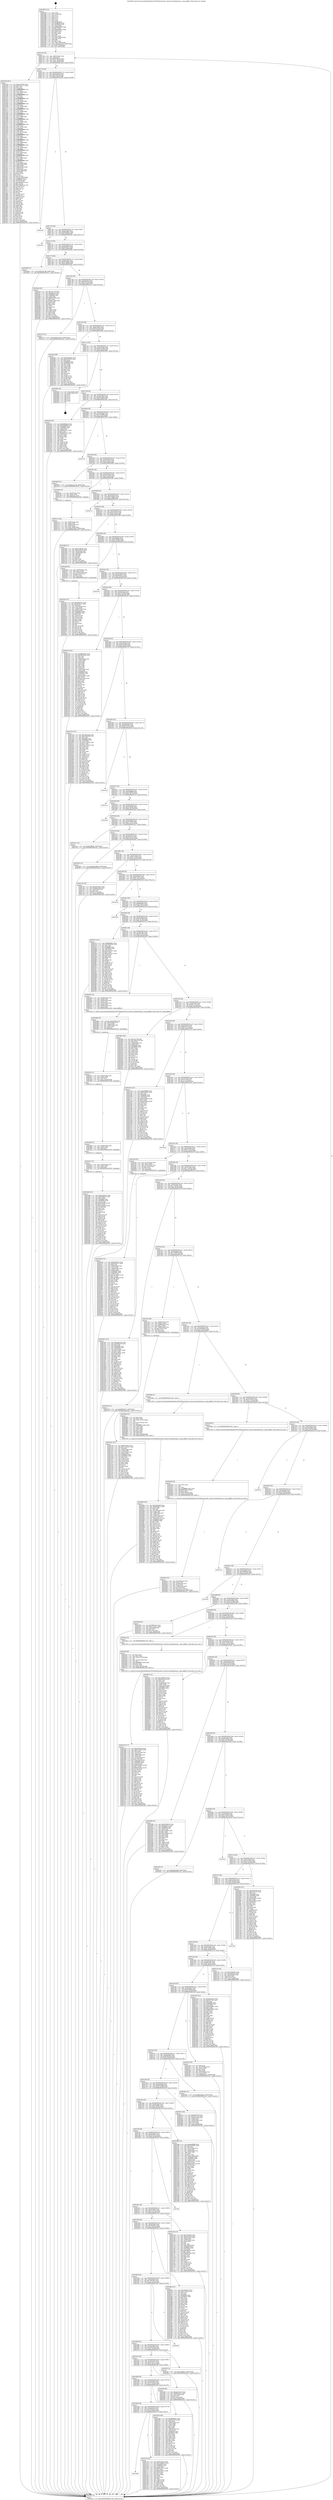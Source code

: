 digraph "0x401690" {
  label = "0x401690 (/mnt/c/Users/mathe/Desktop/tcc/POCII/binaries/extr_darwin-xnubsdnetnecp.c_noop_kqfilter_Final-ollvm.out::main(0))"
  labelloc = "t"
  node[shape=record]

  Entry [label="",width=0.3,height=0.3,shape=circle,fillcolor=black,style=filled]
  "0x401704" [label="{
     0x401704 [32]\l
     | [instrs]\l
     &nbsp;&nbsp;0x401704 \<+6\>: mov -0xb0(%rbp),%eax\l
     &nbsp;&nbsp;0x40170a \<+2\>: mov %eax,%ecx\l
     &nbsp;&nbsp;0x40170c \<+6\>: sub $0x8159913a,%ecx\l
     &nbsp;&nbsp;0x401712 \<+6\>: mov %eax,-0xc4(%rbp)\l
     &nbsp;&nbsp;0x401718 \<+6\>: mov %ecx,-0xc8(%rbp)\l
     &nbsp;&nbsp;0x40171e \<+6\>: je 0000000000401e2b \<main+0x79b\>\l
  }"]
  "0x401e2b" [label="{
     0x401e2b [427]\l
     | [instrs]\l
     &nbsp;&nbsp;0x401e2b \<+5\>: mov $0x4a10456e,%eax\l
     &nbsp;&nbsp;0x401e30 \<+5\>: mov $0x7b3a2c77,%ecx\l
     &nbsp;&nbsp;0x401e35 \<+2\>: mov $0x1,%dl\l
     &nbsp;&nbsp;0x401e37 \<+3\>: mov %rsp,%rsi\l
     &nbsp;&nbsp;0x401e3a \<+4\>: add $0xfffffffffffffff0,%rsi\l
     &nbsp;&nbsp;0x401e3e \<+3\>: mov %rsi,%rsp\l
     &nbsp;&nbsp;0x401e41 \<+7\>: mov %rsi,-0xa8(%rbp)\l
     &nbsp;&nbsp;0x401e48 \<+3\>: mov %rsp,%rsi\l
     &nbsp;&nbsp;0x401e4b \<+4\>: add $0xfffffffffffffff0,%rsi\l
     &nbsp;&nbsp;0x401e4f \<+3\>: mov %rsi,%rsp\l
     &nbsp;&nbsp;0x401e52 \<+3\>: mov %rsp,%rdi\l
     &nbsp;&nbsp;0x401e55 \<+4\>: add $0xfffffffffffffff0,%rdi\l
     &nbsp;&nbsp;0x401e59 \<+3\>: mov %rdi,%rsp\l
     &nbsp;&nbsp;0x401e5c \<+7\>: mov %rdi,-0xa0(%rbp)\l
     &nbsp;&nbsp;0x401e63 \<+3\>: mov %rsp,%rdi\l
     &nbsp;&nbsp;0x401e66 \<+4\>: add $0xfffffffffffffff0,%rdi\l
     &nbsp;&nbsp;0x401e6a \<+3\>: mov %rdi,%rsp\l
     &nbsp;&nbsp;0x401e6d \<+7\>: mov %rdi,-0x98(%rbp)\l
     &nbsp;&nbsp;0x401e74 \<+3\>: mov %rsp,%rdi\l
     &nbsp;&nbsp;0x401e77 \<+4\>: add $0xfffffffffffffff0,%rdi\l
     &nbsp;&nbsp;0x401e7b \<+3\>: mov %rdi,%rsp\l
     &nbsp;&nbsp;0x401e7e \<+7\>: mov %rdi,-0x90(%rbp)\l
     &nbsp;&nbsp;0x401e85 \<+3\>: mov %rsp,%rdi\l
     &nbsp;&nbsp;0x401e88 \<+4\>: add $0xfffffffffffffff0,%rdi\l
     &nbsp;&nbsp;0x401e8c \<+3\>: mov %rdi,%rsp\l
     &nbsp;&nbsp;0x401e8f \<+7\>: mov %rdi,-0x88(%rbp)\l
     &nbsp;&nbsp;0x401e96 \<+3\>: mov %rsp,%rdi\l
     &nbsp;&nbsp;0x401e99 \<+4\>: add $0xfffffffffffffff0,%rdi\l
     &nbsp;&nbsp;0x401e9d \<+3\>: mov %rdi,%rsp\l
     &nbsp;&nbsp;0x401ea0 \<+4\>: mov %rdi,-0x80(%rbp)\l
     &nbsp;&nbsp;0x401ea4 \<+3\>: mov %rsp,%rdi\l
     &nbsp;&nbsp;0x401ea7 \<+4\>: add $0xfffffffffffffff0,%rdi\l
     &nbsp;&nbsp;0x401eab \<+3\>: mov %rdi,%rsp\l
     &nbsp;&nbsp;0x401eae \<+4\>: mov %rdi,-0x78(%rbp)\l
     &nbsp;&nbsp;0x401eb2 \<+3\>: mov %rsp,%rdi\l
     &nbsp;&nbsp;0x401eb5 \<+4\>: add $0xfffffffffffffff0,%rdi\l
     &nbsp;&nbsp;0x401eb9 \<+3\>: mov %rdi,%rsp\l
     &nbsp;&nbsp;0x401ebc \<+4\>: mov %rdi,-0x70(%rbp)\l
     &nbsp;&nbsp;0x401ec0 \<+3\>: mov %rsp,%rdi\l
     &nbsp;&nbsp;0x401ec3 \<+4\>: add $0xfffffffffffffff0,%rdi\l
     &nbsp;&nbsp;0x401ec7 \<+3\>: mov %rdi,%rsp\l
     &nbsp;&nbsp;0x401eca \<+4\>: mov %rdi,-0x68(%rbp)\l
     &nbsp;&nbsp;0x401ece \<+3\>: mov %rsp,%rdi\l
     &nbsp;&nbsp;0x401ed1 \<+4\>: add $0xfffffffffffffff0,%rdi\l
     &nbsp;&nbsp;0x401ed5 \<+3\>: mov %rdi,%rsp\l
     &nbsp;&nbsp;0x401ed8 \<+4\>: mov %rdi,-0x60(%rbp)\l
     &nbsp;&nbsp;0x401edc \<+3\>: mov %rsp,%rdi\l
     &nbsp;&nbsp;0x401edf \<+4\>: add $0xfffffffffffffff0,%rdi\l
     &nbsp;&nbsp;0x401ee3 \<+3\>: mov %rdi,%rsp\l
     &nbsp;&nbsp;0x401ee6 \<+4\>: mov %rdi,-0x58(%rbp)\l
     &nbsp;&nbsp;0x401eea \<+3\>: mov %rsp,%rdi\l
     &nbsp;&nbsp;0x401eed \<+4\>: add $0xfffffffffffffff0,%rdi\l
     &nbsp;&nbsp;0x401ef1 \<+3\>: mov %rdi,%rsp\l
     &nbsp;&nbsp;0x401ef4 \<+4\>: mov %rdi,-0x50(%rbp)\l
     &nbsp;&nbsp;0x401ef8 \<+3\>: mov %rsp,%rdi\l
     &nbsp;&nbsp;0x401efb \<+4\>: add $0xfffffffffffffff0,%rdi\l
     &nbsp;&nbsp;0x401eff \<+3\>: mov %rdi,%rsp\l
     &nbsp;&nbsp;0x401f02 \<+4\>: mov %rdi,-0x48(%rbp)\l
     &nbsp;&nbsp;0x401f06 \<+3\>: mov %rsp,%rdi\l
     &nbsp;&nbsp;0x401f09 \<+4\>: add $0xfffffffffffffff0,%rdi\l
     &nbsp;&nbsp;0x401f0d \<+3\>: mov %rdi,%rsp\l
     &nbsp;&nbsp;0x401f10 \<+4\>: mov %rdi,-0x40(%rbp)\l
     &nbsp;&nbsp;0x401f14 \<+7\>: mov -0xa8(%rbp),%rdi\l
     &nbsp;&nbsp;0x401f1b \<+6\>: movl $0x0,(%rdi)\l
     &nbsp;&nbsp;0x401f21 \<+7\>: mov -0xb4(%rbp),%r8d\l
     &nbsp;&nbsp;0x401f28 \<+3\>: mov %r8d,(%rsi)\l
     &nbsp;&nbsp;0x401f2b \<+7\>: mov -0xa0(%rbp),%rdi\l
     &nbsp;&nbsp;0x401f32 \<+7\>: mov -0xc0(%rbp),%r9\l
     &nbsp;&nbsp;0x401f39 \<+3\>: mov %r9,(%rdi)\l
     &nbsp;&nbsp;0x401f3c \<+3\>: cmpl $0x2,(%rsi)\l
     &nbsp;&nbsp;0x401f3f \<+4\>: setne %r10b\l
     &nbsp;&nbsp;0x401f43 \<+4\>: and $0x1,%r10b\l
     &nbsp;&nbsp;0x401f47 \<+4\>: mov %r10b,-0x35(%rbp)\l
     &nbsp;&nbsp;0x401f4b \<+8\>: mov 0x406060,%r11d\l
     &nbsp;&nbsp;0x401f53 \<+7\>: mov 0x406064,%ebx\l
     &nbsp;&nbsp;0x401f5a \<+3\>: mov %r11d,%r14d\l
     &nbsp;&nbsp;0x401f5d \<+7\>: sub $0x16efed02,%r14d\l
     &nbsp;&nbsp;0x401f64 \<+4\>: sub $0x1,%r14d\l
     &nbsp;&nbsp;0x401f68 \<+7\>: add $0x16efed02,%r14d\l
     &nbsp;&nbsp;0x401f6f \<+4\>: imul %r14d,%r11d\l
     &nbsp;&nbsp;0x401f73 \<+4\>: and $0x1,%r11d\l
     &nbsp;&nbsp;0x401f77 \<+4\>: cmp $0x0,%r11d\l
     &nbsp;&nbsp;0x401f7b \<+4\>: sete %r10b\l
     &nbsp;&nbsp;0x401f7f \<+3\>: cmp $0xa,%ebx\l
     &nbsp;&nbsp;0x401f82 \<+4\>: setl %r15b\l
     &nbsp;&nbsp;0x401f86 \<+3\>: mov %r10b,%r12b\l
     &nbsp;&nbsp;0x401f89 \<+4\>: xor $0xff,%r12b\l
     &nbsp;&nbsp;0x401f8d \<+3\>: mov %r15b,%r13b\l
     &nbsp;&nbsp;0x401f90 \<+4\>: xor $0xff,%r13b\l
     &nbsp;&nbsp;0x401f94 \<+3\>: xor $0x1,%dl\l
     &nbsp;&nbsp;0x401f97 \<+3\>: mov %r12b,%sil\l
     &nbsp;&nbsp;0x401f9a \<+4\>: and $0xff,%sil\l
     &nbsp;&nbsp;0x401f9e \<+3\>: and %dl,%r10b\l
     &nbsp;&nbsp;0x401fa1 \<+3\>: mov %r13b,%dil\l
     &nbsp;&nbsp;0x401fa4 \<+4\>: and $0xff,%dil\l
     &nbsp;&nbsp;0x401fa8 \<+3\>: and %dl,%r15b\l
     &nbsp;&nbsp;0x401fab \<+3\>: or %r10b,%sil\l
     &nbsp;&nbsp;0x401fae \<+3\>: or %r15b,%dil\l
     &nbsp;&nbsp;0x401fb1 \<+3\>: xor %dil,%sil\l
     &nbsp;&nbsp;0x401fb4 \<+3\>: or %r13b,%r12b\l
     &nbsp;&nbsp;0x401fb7 \<+4\>: xor $0xff,%r12b\l
     &nbsp;&nbsp;0x401fbb \<+3\>: or $0x1,%dl\l
     &nbsp;&nbsp;0x401fbe \<+3\>: and %dl,%r12b\l
     &nbsp;&nbsp;0x401fc1 \<+3\>: or %r12b,%sil\l
     &nbsp;&nbsp;0x401fc4 \<+4\>: test $0x1,%sil\l
     &nbsp;&nbsp;0x401fc8 \<+3\>: cmovne %ecx,%eax\l
     &nbsp;&nbsp;0x401fcb \<+6\>: mov %eax,-0xb0(%rbp)\l
     &nbsp;&nbsp;0x401fd1 \<+5\>: jmp 00000000004033e1 \<main+0x1d51\>\l
  }"]
  "0x401724" [label="{
     0x401724 [28]\l
     | [instrs]\l
     &nbsp;&nbsp;0x401724 \<+5\>: jmp 0000000000401729 \<main+0x99\>\l
     &nbsp;&nbsp;0x401729 \<+6\>: mov -0xc4(%rbp),%eax\l
     &nbsp;&nbsp;0x40172f \<+5\>: sub $0x851b8c1b,%eax\l
     &nbsp;&nbsp;0x401734 \<+6\>: mov %eax,-0xcc(%rbp)\l
     &nbsp;&nbsp;0x40173a \<+6\>: je 000000000040332b \<main+0x1c9b\>\l
  }"]
  Exit [label="",width=0.3,height=0.3,shape=circle,fillcolor=black,style=filled,peripheries=2]
  "0x40332b" [label="{
     0x40332b\l
  }", style=dashed]
  "0x401740" [label="{
     0x401740 [28]\l
     | [instrs]\l
     &nbsp;&nbsp;0x401740 \<+5\>: jmp 0000000000401745 \<main+0xb5\>\l
     &nbsp;&nbsp;0x401745 \<+6\>: mov -0xc4(%rbp),%eax\l
     &nbsp;&nbsp;0x40174b \<+5\>: sub $0x8b6ab642,%eax\l
     &nbsp;&nbsp;0x401750 \<+6\>: mov %eax,-0xd0(%rbp)\l
     &nbsp;&nbsp;0x401756 \<+6\>: je 0000000000403301 \<main+0x1c71\>\l
  }"]
  "0x402dd6" [label="{
     0x402dd6 [152]\l
     | [instrs]\l
     &nbsp;&nbsp;0x402dd6 \<+5\>: mov $0x851b8c1b,%eax\l
     &nbsp;&nbsp;0x402ddb \<+5\>: mov $0x4fd962d2,%ecx\l
     &nbsp;&nbsp;0x402de0 \<+3\>: mov $0x1,%r8b\l
     &nbsp;&nbsp;0x402de3 \<+7\>: mov 0x406060,%esi\l
     &nbsp;&nbsp;0x402dea \<+8\>: mov 0x406064,%r9d\l
     &nbsp;&nbsp;0x402df2 \<+3\>: mov %esi,%r10d\l
     &nbsp;&nbsp;0x402df5 \<+7\>: add $0xaa284eff,%r10d\l
     &nbsp;&nbsp;0x402dfc \<+4\>: sub $0x1,%r10d\l
     &nbsp;&nbsp;0x402e00 \<+7\>: sub $0xaa284eff,%r10d\l
     &nbsp;&nbsp;0x402e07 \<+4\>: imul %r10d,%esi\l
     &nbsp;&nbsp;0x402e0b \<+3\>: and $0x1,%esi\l
     &nbsp;&nbsp;0x402e0e \<+3\>: cmp $0x0,%esi\l
     &nbsp;&nbsp;0x402e11 \<+4\>: sete %r11b\l
     &nbsp;&nbsp;0x402e15 \<+4\>: cmp $0xa,%r9d\l
     &nbsp;&nbsp;0x402e19 \<+3\>: setl %bl\l
     &nbsp;&nbsp;0x402e1c \<+3\>: mov %r11b,%r14b\l
     &nbsp;&nbsp;0x402e1f \<+4\>: xor $0xff,%r14b\l
     &nbsp;&nbsp;0x402e23 \<+3\>: mov %bl,%r15b\l
     &nbsp;&nbsp;0x402e26 \<+4\>: xor $0xff,%r15b\l
     &nbsp;&nbsp;0x402e2a \<+4\>: xor $0x0,%r8b\l
     &nbsp;&nbsp;0x402e2e \<+3\>: mov %r14b,%r12b\l
     &nbsp;&nbsp;0x402e31 \<+4\>: and $0x0,%r12b\l
     &nbsp;&nbsp;0x402e35 \<+3\>: and %r8b,%r11b\l
     &nbsp;&nbsp;0x402e38 \<+3\>: mov %r15b,%r13b\l
     &nbsp;&nbsp;0x402e3b \<+4\>: and $0x0,%r13b\l
     &nbsp;&nbsp;0x402e3f \<+3\>: and %r8b,%bl\l
     &nbsp;&nbsp;0x402e42 \<+3\>: or %r11b,%r12b\l
     &nbsp;&nbsp;0x402e45 \<+3\>: or %bl,%r13b\l
     &nbsp;&nbsp;0x402e48 \<+3\>: xor %r13b,%r12b\l
     &nbsp;&nbsp;0x402e4b \<+3\>: or %r15b,%r14b\l
     &nbsp;&nbsp;0x402e4e \<+4\>: xor $0xff,%r14b\l
     &nbsp;&nbsp;0x402e52 \<+4\>: or $0x0,%r8b\l
     &nbsp;&nbsp;0x402e56 \<+3\>: and %r8b,%r14b\l
     &nbsp;&nbsp;0x402e59 \<+3\>: or %r14b,%r12b\l
     &nbsp;&nbsp;0x402e5c \<+4\>: test $0x1,%r12b\l
     &nbsp;&nbsp;0x402e60 \<+3\>: cmovne %ecx,%eax\l
     &nbsp;&nbsp;0x402e63 \<+6\>: mov %eax,-0xb0(%rbp)\l
     &nbsp;&nbsp;0x402e69 \<+5\>: jmp 00000000004033e1 \<main+0x1d51\>\l
  }"]
  "0x403301" [label="{
     0x403301\l
  }", style=dashed]
  "0x40175c" [label="{
     0x40175c [28]\l
     | [instrs]\l
     &nbsp;&nbsp;0x40175c \<+5\>: jmp 0000000000401761 \<main+0xd1\>\l
     &nbsp;&nbsp;0x401761 \<+6\>: mov -0xc4(%rbp),%eax\l
     &nbsp;&nbsp;0x401767 \<+5\>: sub $0x8de38f75,%eax\l
     &nbsp;&nbsp;0x40176c \<+6\>: mov %eax,-0xd4(%rbp)\l
     &nbsp;&nbsp;0x401772 \<+6\>: je 0000000000402964 \<main+0x12d4\>\l
  }"]
  "0x402dc7" [label="{
     0x402dc7 [15]\l
     | [instrs]\l
     &nbsp;&nbsp;0x402dc7 \<+4\>: mov -0x50(%rbp),%rdx\l
     &nbsp;&nbsp;0x402dcb \<+3\>: mov (%rdx),%rdx\l
     &nbsp;&nbsp;0x402dce \<+3\>: mov %rdx,%rdi\l
     &nbsp;&nbsp;0x402dd1 \<+5\>: call 0000000000401030 \<free@plt\>\l
     | [calls]\l
     &nbsp;&nbsp;0x401030 \{1\} (unknown)\l
  }"]
  "0x402964" [label="{
     0x402964 [15]\l
     | [instrs]\l
     &nbsp;&nbsp;0x402964 \<+10\>: movl $0xfc35e786,-0xb0(%rbp)\l
     &nbsp;&nbsp;0x40296e \<+5\>: jmp 00000000004033e1 \<main+0x1d51\>\l
  }"]
  "0x401778" [label="{
     0x401778 [28]\l
     | [instrs]\l
     &nbsp;&nbsp;0x401778 \<+5\>: jmp 000000000040177d \<main+0xed\>\l
     &nbsp;&nbsp;0x40177d \<+6\>: mov -0xc4(%rbp),%eax\l
     &nbsp;&nbsp;0x401783 \<+5\>: sub $0x9024d44c,%eax\l
     &nbsp;&nbsp;0x401788 \<+6\>: mov %eax,-0xd8(%rbp)\l
     &nbsp;&nbsp;0x40178e \<+6\>: je 0000000000402ea0 \<main+0x1810\>\l
  }"]
  "0x402db8" [label="{
     0x402db8 [15]\l
     | [instrs]\l
     &nbsp;&nbsp;0x402db8 \<+4\>: mov -0x68(%rbp),%rdx\l
     &nbsp;&nbsp;0x402dbc \<+3\>: mov (%rdx),%rdx\l
     &nbsp;&nbsp;0x402dbf \<+3\>: mov %rdx,%rdi\l
     &nbsp;&nbsp;0x402dc2 \<+5\>: call 0000000000401030 \<free@plt\>\l
     | [calls]\l
     &nbsp;&nbsp;0x401030 \{1\} (unknown)\l
  }"]
  "0x402ea0" [label="{
     0x402ea0 [91]\l
     | [instrs]\l
     &nbsp;&nbsp;0x402ea0 \<+5\>: mov $0x7ac17af,%eax\l
     &nbsp;&nbsp;0x402ea5 \<+5\>: mov $0x5fe1114,%ecx\l
     &nbsp;&nbsp;0x402eaa \<+7\>: mov 0x406060,%edx\l
     &nbsp;&nbsp;0x402eb1 \<+7\>: mov 0x406064,%esi\l
     &nbsp;&nbsp;0x402eb8 \<+2\>: mov %edx,%edi\l
     &nbsp;&nbsp;0x402eba \<+6\>: add $0xd83792fd,%edi\l
     &nbsp;&nbsp;0x402ec0 \<+3\>: sub $0x1,%edi\l
     &nbsp;&nbsp;0x402ec3 \<+6\>: sub $0xd83792fd,%edi\l
     &nbsp;&nbsp;0x402ec9 \<+3\>: imul %edi,%edx\l
     &nbsp;&nbsp;0x402ecc \<+3\>: and $0x1,%edx\l
     &nbsp;&nbsp;0x402ecf \<+3\>: cmp $0x0,%edx\l
     &nbsp;&nbsp;0x402ed2 \<+4\>: sete %r8b\l
     &nbsp;&nbsp;0x402ed6 \<+3\>: cmp $0xa,%esi\l
     &nbsp;&nbsp;0x402ed9 \<+4\>: setl %r9b\l
     &nbsp;&nbsp;0x402edd \<+3\>: mov %r8b,%r10b\l
     &nbsp;&nbsp;0x402ee0 \<+3\>: and %r9b,%r10b\l
     &nbsp;&nbsp;0x402ee3 \<+3\>: xor %r9b,%r8b\l
     &nbsp;&nbsp;0x402ee6 \<+3\>: or %r8b,%r10b\l
     &nbsp;&nbsp;0x402ee9 \<+4\>: test $0x1,%r10b\l
     &nbsp;&nbsp;0x402eed \<+3\>: cmovne %ecx,%eax\l
     &nbsp;&nbsp;0x402ef0 \<+6\>: mov %eax,-0xb0(%rbp)\l
     &nbsp;&nbsp;0x402ef6 \<+5\>: jmp 00000000004033e1 \<main+0x1d51\>\l
  }"]
  "0x401794" [label="{
     0x401794 [28]\l
     | [instrs]\l
     &nbsp;&nbsp;0x401794 \<+5\>: jmp 0000000000401799 \<main+0x109\>\l
     &nbsp;&nbsp;0x401799 \<+6\>: mov -0xc4(%rbp),%eax\l
     &nbsp;&nbsp;0x40179f \<+5\>: sub $0x929f112d,%eax\l
     &nbsp;&nbsp;0x4017a4 \<+6\>: mov %eax,-0xdc(%rbp)\l
     &nbsp;&nbsp;0x4017aa \<+6\>: je 0000000000402a73 \<main+0x13e3\>\l
  }"]
  "0x402da3" [label="{
     0x402da3 [21]\l
     | [instrs]\l
     &nbsp;&nbsp;0x402da3 \<+4\>: mov -0x80(%rbp),%rdx\l
     &nbsp;&nbsp;0x402da7 \<+3\>: mov (%rdx),%rdx\l
     &nbsp;&nbsp;0x402daa \<+3\>: mov %rdx,%rdi\l
     &nbsp;&nbsp;0x402dad \<+6\>: mov %eax,-0x1d8(%rbp)\l
     &nbsp;&nbsp;0x402db3 \<+5\>: call 0000000000401030 \<free@plt\>\l
     | [calls]\l
     &nbsp;&nbsp;0x401030 \{1\} (unknown)\l
  }"]
  "0x402a73" [label="{
     0x402a73 [15]\l
     | [instrs]\l
     &nbsp;&nbsp;0x402a73 \<+10\>: movl $0x4a1c1076,-0xb0(%rbp)\l
     &nbsp;&nbsp;0x402a7d \<+5\>: jmp 00000000004033e1 \<main+0x1d51\>\l
  }"]
  "0x4017b0" [label="{
     0x4017b0 [28]\l
     | [instrs]\l
     &nbsp;&nbsp;0x4017b0 \<+5\>: jmp 00000000004017b5 \<main+0x125\>\l
     &nbsp;&nbsp;0x4017b5 \<+6\>: mov -0xc4(%rbp),%eax\l
     &nbsp;&nbsp;0x4017bb \<+5\>: sub $0x9dce139a,%eax\l
     &nbsp;&nbsp;0x4017c0 \<+6\>: mov %eax,-0xe0(%rbp)\l
     &nbsp;&nbsp;0x4017c6 \<+6\>: je 0000000000402bee \<main+0x155e\>\l
  }"]
  "0x402d86" [label="{
     0x402d86 [29]\l
     | [instrs]\l
     &nbsp;&nbsp;0x402d86 \<+10\>: movabs $0x4040b6,%rdi\l
     &nbsp;&nbsp;0x402d90 \<+4\>: mov -0x40(%rbp),%rdx\l
     &nbsp;&nbsp;0x402d94 \<+2\>: mov %eax,(%rdx)\l
     &nbsp;&nbsp;0x402d96 \<+4\>: mov -0x40(%rbp),%rdx\l
     &nbsp;&nbsp;0x402d9a \<+2\>: mov (%rdx),%esi\l
     &nbsp;&nbsp;0x402d9c \<+2\>: mov $0x0,%al\l
     &nbsp;&nbsp;0x402d9e \<+5\>: call 0000000000401040 \<printf@plt\>\l
     | [calls]\l
     &nbsp;&nbsp;0x401040 \{1\} (unknown)\l
  }"]
  "0x402bee" [label="{
     0x402bee [86]\l
     | [instrs]\l
     &nbsp;&nbsp;0x402bee \<+5\>: mov $0x8b6ab642,%eax\l
     &nbsp;&nbsp;0x402bf3 \<+5\>: mov $0xe1d55879,%ecx\l
     &nbsp;&nbsp;0x402bf8 \<+2\>: xor %edx,%edx\l
     &nbsp;&nbsp;0x402bfa \<+7\>: mov 0x406060,%esi\l
     &nbsp;&nbsp;0x402c01 \<+7\>: mov 0x406064,%edi\l
     &nbsp;&nbsp;0x402c08 \<+3\>: sub $0x1,%edx\l
     &nbsp;&nbsp;0x402c0b \<+3\>: mov %esi,%r8d\l
     &nbsp;&nbsp;0x402c0e \<+3\>: add %edx,%r8d\l
     &nbsp;&nbsp;0x402c11 \<+4\>: imul %r8d,%esi\l
     &nbsp;&nbsp;0x402c15 \<+3\>: and $0x1,%esi\l
     &nbsp;&nbsp;0x402c18 \<+3\>: cmp $0x0,%esi\l
     &nbsp;&nbsp;0x402c1b \<+4\>: sete %r9b\l
     &nbsp;&nbsp;0x402c1f \<+3\>: cmp $0xa,%edi\l
     &nbsp;&nbsp;0x402c22 \<+4\>: setl %r10b\l
     &nbsp;&nbsp;0x402c26 \<+3\>: mov %r9b,%r11b\l
     &nbsp;&nbsp;0x402c29 \<+3\>: and %r10b,%r11b\l
     &nbsp;&nbsp;0x402c2c \<+3\>: xor %r10b,%r9b\l
     &nbsp;&nbsp;0x402c2f \<+3\>: or %r9b,%r11b\l
     &nbsp;&nbsp;0x402c32 \<+4\>: test $0x1,%r11b\l
     &nbsp;&nbsp;0x402c36 \<+3\>: cmovne %ecx,%eax\l
     &nbsp;&nbsp;0x402c39 \<+6\>: mov %eax,-0xb0(%rbp)\l
     &nbsp;&nbsp;0x402c3f \<+5\>: jmp 00000000004033e1 \<main+0x1d51\>\l
  }"]
  "0x4017cc" [label="{
     0x4017cc [28]\l
     | [instrs]\l
     &nbsp;&nbsp;0x4017cc \<+5\>: jmp 00000000004017d1 \<main+0x141\>\l
     &nbsp;&nbsp;0x4017d1 \<+6\>: mov -0xc4(%rbp),%eax\l
     &nbsp;&nbsp;0x4017d7 \<+5\>: sub $0xa0c4a1d9,%eax\l
     &nbsp;&nbsp;0x4017dc \<+6\>: mov %eax,-0xe4(%rbp)\l
     &nbsp;&nbsp;0x4017e2 \<+6\>: je 0000000000403092 \<main+0x1a02\>\l
  }"]
  "0x402bc5" [label="{
     0x402bc5 [41]\l
     | [instrs]\l
     &nbsp;&nbsp;0x402bc5 \<+6\>: mov -0x1d4(%rbp),%ecx\l
     &nbsp;&nbsp;0x402bcb \<+3\>: imul %eax,%ecx\l
     &nbsp;&nbsp;0x402bce \<+4\>: mov -0x50(%rbp),%rsi\l
     &nbsp;&nbsp;0x402bd2 \<+3\>: mov (%rsi),%rsi\l
     &nbsp;&nbsp;0x402bd5 \<+4\>: mov -0x48(%rbp),%rdi\l
     &nbsp;&nbsp;0x402bd9 \<+3\>: movslq (%rdi),%rdi\l
     &nbsp;&nbsp;0x402bdc \<+3\>: mov %ecx,(%rsi,%rdi,4)\l
     &nbsp;&nbsp;0x402bdf \<+10\>: movl $0x9dce139a,-0xb0(%rbp)\l
     &nbsp;&nbsp;0x402be9 \<+5\>: jmp 00000000004033e1 \<main+0x1d51\>\l
  }"]
  "0x403092" [label="{
     0x403092 [18]\l
     | [instrs]\l
     &nbsp;&nbsp;0x403092 \<+3\>: mov -0x2c(%rbp),%eax\l
     &nbsp;&nbsp;0x403095 \<+4\>: lea -0x28(%rbp),%rsp\l
     &nbsp;&nbsp;0x403099 \<+1\>: pop %rbx\l
     &nbsp;&nbsp;0x40309a \<+2\>: pop %r12\l
     &nbsp;&nbsp;0x40309c \<+2\>: pop %r13\l
     &nbsp;&nbsp;0x40309e \<+2\>: pop %r14\l
     &nbsp;&nbsp;0x4030a0 \<+2\>: pop %r15\l
     &nbsp;&nbsp;0x4030a2 \<+1\>: pop %rbp\l
     &nbsp;&nbsp;0x4030a3 \<+1\>: ret\l
  }"]
  "0x4017e8" [label="{
     0x4017e8 [28]\l
     | [instrs]\l
     &nbsp;&nbsp;0x4017e8 \<+5\>: jmp 00000000004017ed \<main+0x15d\>\l
     &nbsp;&nbsp;0x4017ed \<+6\>: mov -0xc4(%rbp),%eax\l
     &nbsp;&nbsp;0x4017f3 \<+5\>: sub $0xa463a452,%eax\l
     &nbsp;&nbsp;0x4017f8 \<+6\>: mov %eax,-0xe8(%rbp)\l
     &nbsp;&nbsp;0x4017fe \<+6\>: je 0000000000402a82 \<main+0x13f2\>\l
  }"]
  "0x402b9d" [label="{
     0x402b9d [40]\l
     | [instrs]\l
     &nbsp;&nbsp;0x402b9d \<+5\>: mov $0x2,%ecx\l
     &nbsp;&nbsp;0x402ba2 \<+1\>: cltd\l
     &nbsp;&nbsp;0x402ba3 \<+2\>: idiv %ecx\l
     &nbsp;&nbsp;0x402ba5 \<+6\>: imul $0xfffffffe,%edx,%ecx\l
     &nbsp;&nbsp;0x402bab \<+6\>: add $0x91afb259,%ecx\l
     &nbsp;&nbsp;0x402bb1 \<+3\>: add $0x1,%ecx\l
     &nbsp;&nbsp;0x402bb4 \<+6\>: sub $0x91afb259,%ecx\l
     &nbsp;&nbsp;0x402bba \<+6\>: mov %ecx,-0x1d4(%rbp)\l
     &nbsp;&nbsp;0x402bc0 \<+5\>: call 0000000000401160 \<next_i\>\l
     | [calls]\l
     &nbsp;&nbsp;0x401160 \{1\} (/mnt/c/Users/mathe/Desktop/tcc/POCII/binaries/extr_darwin-xnubsdnetnecp.c_noop_kqfilter_Final-ollvm.out::next_i)\l
  }"]
  "0x402a82" [label="{
     0x402a82 [91]\l
     | [instrs]\l
     &nbsp;&nbsp;0x402a82 \<+5\>: mov $0xed0833ec,%eax\l
     &nbsp;&nbsp;0x402a87 \<+5\>: mov $0xd1fd9884,%ecx\l
     &nbsp;&nbsp;0x402a8c \<+7\>: mov 0x406060,%edx\l
     &nbsp;&nbsp;0x402a93 \<+7\>: mov 0x406064,%esi\l
     &nbsp;&nbsp;0x402a9a \<+2\>: mov %edx,%edi\l
     &nbsp;&nbsp;0x402a9c \<+6\>: add $0x960c072a,%edi\l
     &nbsp;&nbsp;0x402aa2 \<+3\>: sub $0x1,%edi\l
     &nbsp;&nbsp;0x402aa5 \<+6\>: sub $0x960c072a,%edi\l
     &nbsp;&nbsp;0x402aab \<+3\>: imul %edi,%edx\l
     &nbsp;&nbsp;0x402aae \<+3\>: and $0x1,%edx\l
     &nbsp;&nbsp;0x402ab1 \<+3\>: cmp $0x0,%edx\l
     &nbsp;&nbsp;0x402ab4 \<+4\>: sete %r8b\l
     &nbsp;&nbsp;0x402ab8 \<+3\>: cmp $0xa,%esi\l
     &nbsp;&nbsp;0x402abb \<+4\>: setl %r9b\l
     &nbsp;&nbsp;0x402abf \<+3\>: mov %r8b,%r10b\l
     &nbsp;&nbsp;0x402ac2 \<+3\>: and %r9b,%r10b\l
     &nbsp;&nbsp;0x402ac5 \<+3\>: xor %r9b,%r8b\l
     &nbsp;&nbsp;0x402ac8 \<+3\>: or %r8b,%r10b\l
     &nbsp;&nbsp;0x402acb \<+4\>: test $0x1,%r10b\l
     &nbsp;&nbsp;0x402acf \<+3\>: cmovne %ecx,%eax\l
     &nbsp;&nbsp;0x402ad2 \<+6\>: mov %eax,-0xb0(%rbp)\l
     &nbsp;&nbsp;0x402ad8 \<+5\>: jmp 00000000004033e1 \<main+0x1d51\>\l
  }"]
  "0x401804" [label="{
     0x401804 [28]\l
     | [instrs]\l
     &nbsp;&nbsp;0x401804 \<+5\>: jmp 0000000000401809 \<main+0x179\>\l
     &nbsp;&nbsp;0x401809 \<+6\>: mov -0xc4(%rbp),%eax\l
     &nbsp;&nbsp;0x40180f \<+5\>: sub $0xa7eb399d,%eax\l
     &nbsp;&nbsp;0x401814 \<+6\>: mov %eax,-0xec(%rbp)\l
     &nbsp;&nbsp;0x40181a \<+6\>: je 000000000040207d \<main+0x9ed\>\l
  }"]
  "0x402afa" [label="{
     0x402afa [107]\l
     | [instrs]\l
     &nbsp;&nbsp;0x402afa \<+5\>: mov $0xed0833ec,%ecx\l
     &nbsp;&nbsp;0x402aff \<+5\>: mov $0xefe50ca1,%edx\l
     &nbsp;&nbsp;0x402b04 \<+2\>: xor %esi,%esi\l
     &nbsp;&nbsp;0x402b06 \<+4\>: mov -0x50(%rbp),%rdi\l
     &nbsp;&nbsp;0x402b0a \<+3\>: mov %rax,(%rdi)\l
     &nbsp;&nbsp;0x402b0d \<+4\>: mov -0x48(%rbp),%rax\l
     &nbsp;&nbsp;0x402b11 \<+6\>: movl $0x0,(%rax)\l
     &nbsp;&nbsp;0x402b17 \<+8\>: mov 0x406060,%r8d\l
     &nbsp;&nbsp;0x402b1f \<+8\>: mov 0x406064,%r9d\l
     &nbsp;&nbsp;0x402b27 \<+3\>: sub $0x1,%esi\l
     &nbsp;&nbsp;0x402b2a \<+3\>: mov %r8d,%r10d\l
     &nbsp;&nbsp;0x402b2d \<+3\>: add %esi,%r10d\l
     &nbsp;&nbsp;0x402b30 \<+4\>: imul %r10d,%r8d\l
     &nbsp;&nbsp;0x402b34 \<+4\>: and $0x1,%r8d\l
     &nbsp;&nbsp;0x402b38 \<+4\>: cmp $0x0,%r8d\l
     &nbsp;&nbsp;0x402b3c \<+4\>: sete %r11b\l
     &nbsp;&nbsp;0x402b40 \<+4\>: cmp $0xa,%r9d\l
     &nbsp;&nbsp;0x402b44 \<+3\>: setl %bl\l
     &nbsp;&nbsp;0x402b47 \<+3\>: mov %r11b,%r14b\l
     &nbsp;&nbsp;0x402b4a \<+3\>: and %bl,%r14b\l
     &nbsp;&nbsp;0x402b4d \<+3\>: xor %bl,%r11b\l
     &nbsp;&nbsp;0x402b50 \<+3\>: or %r11b,%r14b\l
     &nbsp;&nbsp;0x402b53 \<+4\>: test $0x1,%r14b\l
     &nbsp;&nbsp;0x402b57 \<+3\>: cmovne %edx,%ecx\l
     &nbsp;&nbsp;0x402b5a \<+6\>: mov %ecx,-0xb0(%rbp)\l
     &nbsp;&nbsp;0x402b60 \<+5\>: jmp 00000000004033e1 \<main+0x1d51\>\l
  }"]
  "0x40207d" [label="{
     0x40207d\l
  }", style=dashed]
  "0x401820" [label="{
     0x401820 [28]\l
     | [instrs]\l
     &nbsp;&nbsp;0x401820 \<+5\>: jmp 0000000000401825 \<main+0x195\>\l
     &nbsp;&nbsp;0x401825 \<+6\>: mov -0xc4(%rbp),%eax\l
     &nbsp;&nbsp;0x40182b \<+5\>: sub $0xad33d7f7,%eax\l
     &nbsp;&nbsp;0x401830 \<+6\>: mov %eax,-0xf0(%rbp)\l
     &nbsp;&nbsp;0x401836 \<+6\>: je 00000000004026b9 \<main+0x1029\>\l
  }"]
  "0x4028bf" [label="{
     0x4028bf [165]\l
     | [instrs]\l
     &nbsp;&nbsp;0x4028bf \<+5\>: mov $0x258a5c69,%ecx\l
     &nbsp;&nbsp;0x4028c4 \<+5\>: mov $0x8de38f75,%edx\l
     &nbsp;&nbsp;0x4028c9 \<+3\>: mov $0x1,%r8b\l
     &nbsp;&nbsp;0x4028cc \<+2\>: xor %esi,%esi\l
     &nbsp;&nbsp;0x4028ce \<+6\>: mov -0x1d0(%rbp),%edi\l
     &nbsp;&nbsp;0x4028d4 \<+3\>: imul %eax,%edi\l
     &nbsp;&nbsp;0x4028d7 \<+4\>: mov -0x68(%rbp),%r9\l
     &nbsp;&nbsp;0x4028db \<+3\>: mov (%r9),%r9\l
     &nbsp;&nbsp;0x4028de \<+4\>: mov -0x60(%rbp),%r10\l
     &nbsp;&nbsp;0x4028e2 \<+3\>: movslq (%r10),%r10\l
     &nbsp;&nbsp;0x4028e5 \<+4\>: mov %edi,(%r9,%r10,4)\l
     &nbsp;&nbsp;0x4028e9 \<+7\>: mov 0x406060,%eax\l
     &nbsp;&nbsp;0x4028f0 \<+7\>: mov 0x406064,%edi\l
     &nbsp;&nbsp;0x4028f7 \<+3\>: sub $0x1,%esi\l
     &nbsp;&nbsp;0x4028fa \<+3\>: mov %eax,%r11d\l
     &nbsp;&nbsp;0x4028fd \<+3\>: add %esi,%r11d\l
     &nbsp;&nbsp;0x402900 \<+4\>: imul %r11d,%eax\l
     &nbsp;&nbsp;0x402904 \<+3\>: and $0x1,%eax\l
     &nbsp;&nbsp;0x402907 \<+3\>: cmp $0x0,%eax\l
     &nbsp;&nbsp;0x40290a \<+3\>: sete %bl\l
     &nbsp;&nbsp;0x40290d \<+3\>: cmp $0xa,%edi\l
     &nbsp;&nbsp;0x402910 \<+4\>: setl %r14b\l
     &nbsp;&nbsp;0x402914 \<+3\>: mov %bl,%r15b\l
     &nbsp;&nbsp;0x402917 \<+4\>: xor $0xff,%r15b\l
     &nbsp;&nbsp;0x40291b \<+3\>: mov %r14b,%r12b\l
     &nbsp;&nbsp;0x40291e \<+4\>: xor $0xff,%r12b\l
     &nbsp;&nbsp;0x402922 \<+4\>: xor $0x1,%r8b\l
     &nbsp;&nbsp;0x402926 \<+3\>: mov %r15b,%r13b\l
     &nbsp;&nbsp;0x402929 \<+4\>: and $0xff,%r13b\l
     &nbsp;&nbsp;0x40292d \<+3\>: and %r8b,%bl\l
     &nbsp;&nbsp;0x402930 \<+3\>: mov %r12b,%al\l
     &nbsp;&nbsp;0x402933 \<+2\>: and $0xff,%al\l
     &nbsp;&nbsp;0x402935 \<+3\>: and %r8b,%r14b\l
     &nbsp;&nbsp;0x402938 \<+3\>: or %bl,%r13b\l
     &nbsp;&nbsp;0x40293b \<+3\>: or %r14b,%al\l
     &nbsp;&nbsp;0x40293e \<+3\>: xor %al,%r13b\l
     &nbsp;&nbsp;0x402941 \<+3\>: or %r12b,%r15b\l
     &nbsp;&nbsp;0x402944 \<+4\>: xor $0xff,%r15b\l
     &nbsp;&nbsp;0x402948 \<+4\>: or $0x1,%r8b\l
     &nbsp;&nbsp;0x40294c \<+3\>: and %r8b,%r15b\l
     &nbsp;&nbsp;0x40294f \<+3\>: or %r15b,%r13b\l
     &nbsp;&nbsp;0x402952 \<+4\>: test $0x1,%r13b\l
     &nbsp;&nbsp;0x402956 \<+3\>: cmovne %edx,%ecx\l
     &nbsp;&nbsp;0x402959 \<+6\>: mov %ecx,-0xb0(%rbp)\l
     &nbsp;&nbsp;0x40295f \<+5\>: jmp 00000000004033e1 \<main+0x1d51\>\l
  }"]
  "0x4026b9" [label="{
     0x4026b9 [15]\l
     | [instrs]\l
     &nbsp;&nbsp;0x4026b9 \<+10\>: movl $0x4a1c1076,-0xb0(%rbp)\l
     &nbsp;&nbsp;0x4026c3 \<+5\>: jmp 00000000004033e1 \<main+0x1d51\>\l
  }"]
  "0x40183c" [label="{
     0x40183c [28]\l
     | [instrs]\l
     &nbsp;&nbsp;0x40183c \<+5\>: jmp 0000000000401841 \<main+0x1b1\>\l
     &nbsp;&nbsp;0x401841 \<+6\>: mov -0xc4(%rbp),%eax\l
     &nbsp;&nbsp;0x401847 \<+5\>: sub $0xad372144,%eax\l
     &nbsp;&nbsp;0x40184c \<+6\>: mov %eax,-0xf4(%rbp)\l
     &nbsp;&nbsp;0x401852 \<+6\>: je 00000000004020fe \<main+0xa6e\>\l
  }"]
  "0x40288b" [label="{
     0x40288b [52]\l
     | [instrs]\l
     &nbsp;&nbsp;0x40288b \<+2\>: xor %ecx,%ecx\l
     &nbsp;&nbsp;0x40288d \<+5\>: mov $0x2,%edx\l
     &nbsp;&nbsp;0x402892 \<+6\>: mov %edx,-0x1cc(%rbp)\l
     &nbsp;&nbsp;0x402898 \<+1\>: cltd\l
     &nbsp;&nbsp;0x402899 \<+6\>: mov -0x1cc(%rbp),%esi\l
     &nbsp;&nbsp;0x40289f \<+2\>: idiv %esi\l
     &nbsp;&nbsp;0x4028a1 \<+6\>: imul $0xfffffffe,%edx,%edx\l
     &nbsp;&nbsp;0x4028a7 \<+2\>: mov %ecx,%edi\l
     &nbsp;&nbsp;0x4028a9 \<+2\>: sub %edx,%edi\l
     &nbsp;&nbsp;0x4028ab \<+2\>: mov %ecx,%edx\l
     &nbsp;&nbsp;0x4028ad \<+3\>: sub $0x1,%edx\l
     &nbsp;&nbsp;0x4028b0 \<+2\>: add %edx,%edi\l
     &nbsp;&nbsp;0x4028b2 \<+2\>: sub %edi,%ecx\l
     &nbsp;&nbsp;0x4028b4 \<+6\>: mov %ecx,-0x1d0(%rbp)\l
     &nbsp;&nbsp;0x4028ba \<+5\>: call 0000000000401160 \<next_i\>\l
     | [calls]\l
     &nbsp;&nbsp;0x401160 \{1\} (/mnt/c/Users/mathe/Desktop/tcc/POCII/binaries/extr_darwin-xnubsdnetnecp.c_noop_kqfilter_Final-ollvm.out::next_i)\l
  }"]
  "0x4020fe" [label="{
     0x4020fe [19]\l
     | [instrs]\l
     &nbsp;&nbsp;0x4020fe \<+7\>: mov -0xa0(%rbp),%rax\l
     &nbsp;&nbsp;0x402105 \<+3\>: mov (%rax),%rax\l
     &nbsp;&nbsp;0x402108 \<+4\>: mov 0x8(%rax),%rdi\l
     &nbsp;&nbsp;0x40210c \<+5\>: call 0000000000401060 \<atoi@plt\>\l
     | [calls]\l
     &nbsp;&nbsp;0x401060 \{1\} (unknown)\l
  }"]
  "0x401858" [label="{
     0x401858 [28]\l
     | [instrs]\l
     &nbsp;&nbsp;0x401858 \<+5\>: jmp 000000000040185d \<main+0x1cd\>\l
     &nbsp;&nbsp;0x40185d \<+6\>: mov -0xc4(%rbp),%eax\l
     &nbsp;&nbsp;0x401863 \<+5\>: sub $0xcd76ab82,%eax\l
     &nbsp;&nbsp;0x401868 \<+6\>: mov %eax,-0xf8(%rbp)\l
     &nbsp;&nbsp;0x40186e \<+6\>: je 0000000000402e7d \<main+0x17ed\>\l
  }"]
  "0x40260d" [label="{
     0x40260d [172]\l
     | [instrs]\l
     &nbsp;&nbsp;0x40260d \<+5\>: mov $0xde0a59c7,%ecx\l
     &nbsp;&nbsp;0x402612 \<+5\>: mov $0xad33d7f7,%edx\l
     &nbsp;&nbsp;0x402617 \<+3\>: mov $0x1,%sil\l
     &nbsp;&nbsp;0x40261a \<+4\>: mov -0x68(%rbp),%rdi\l
     &nbsp;&nbsp;0x40261e \<+3\>: mov %rax,(%rdi)\l
     &nbsp;&nbsp;0x402621 \<+4\>: mov -0x60(%rbp),%rax\l
     &nbsp;&nbsp;0x402625 \<+6\>: movl $0x0,(%rax)\l
     &nbsp;&nbsp;0x40262b \<+8\>: mov 0x406060,%r8d\l
     &nbsp;&nbsp;0x402633 \<+8\>: mov 0x406064,%r9d\l
     &nbsp;&nbsp;0x40263b \<+3\>: mov %r8d,%r10d\l
     &nbsp;&nbsp;0x40263e \<+7\>: add $0x14a7d8ae,%r10d\l
     &nbsp;&nbsp;0x402645 \<+4\>: sub $0x1,%r10d\l
     &nbsp;&nbsp;0x402649 \<+7\>: sub $0x14a7d8ae,%r10d\l
     &nbsp;&nbsp;0x402650 \<+4\>: imul %r10d,%r8d\l
     &nbsp;&nbsp;0x402654 \<+4\>: and $0x1,%r8d\l
     &nbsp;&nbsp;0x402658 \<+4\>: cmp $0x0,%r8d\l
     &nbsp;&nbsp;0x40265c \<+4\>: sete %r11b\l
     &nbsp;&nbsp;0x402660 \<+4\>: cmp $0xa,%r9d\l
     &nbsp;&nbsp;0x402664 \<+3\>: setl %bl\l
     &nbsp;&nbsp;0x402667 \<+3\>: mov %r11b,%r14b\l
     &nbsp;&nbsp;0x40266a \<+4\>: xor $0xff,%r14b\l
     &nbsp;&nbsp;0x40266e \<+3\>: mov %bl,%r15b\l
     &nbsp;&nbsp;0x402671 \<+4\>: xor $0xff,%r15b\l
     &nbsp;&nbsp;0x402675 \<+4\>: xor $0x0,%sil\l
     &nbsp;&nbsp;0x402679 \<+3\>: mov %r14b,%r12b\l
     &nbsp;&nbsp;0x40267c \<+4\>: and $0x0,%r12b\l
     &nbsp;&nbsp;0x402680 \<+3\>: and %sil,%r11b\l
     &nbsp;&nbsp;0x402683 \<+3\>: mov %r15b,%r13b\l
     &nbsp;&nbsp;0x402686 \<+4\>: and $0x0,%r13b\l
     &nbsp;&nbsp;0x40268a \<+3\>: and %sil,%bl\l
     &nbsp;&nbsp;0x40268d \<+3\>: or %r11b,%r12b\l
     &nbsp;&nbsp;0x402690 \<+3\>: or %bl,%r13b\l
     &nbsp;&nbsp;0x402693 \<+3\>: xor %r13b,%r12b\l
     &nbsp;&nbsp;0x402696 \<+3\>: or %r15b,%r14b\l
     &nbsp;&nbsp;0x402699 \<+4\>: xor $0xff,%r14b\l
     &nbsp;&nbsp;0x40269d \<+4\>: or $0x0,%sil\l
     &nbsp;&nbsp;0x4026a1 \<+3\>: and %sil,%r14b\l
     &nbsp;&nbsp;0x4026a4 \<+3\>: or %r14b,%r12b\l
     &nbsp;&nbsp;0x4026a7 \<+4\>: test $0x1,%r12b\l
     &nbsp;&nbsp;0x4026ab \<+3\>: cmovne %edx,%ecx\l
     &nbsp;&nbsp;0x4026ae \<+6\>: mov %ecx,-0xb0(%rbp)\l
     &nbsp;&nbsp;0x4026b4 \<+5\>: jmp 00000000004033e1 \<main+0x1d51\>\l
  }"]
  "0x402e7d" [label="{
     0x402e7d\l
  }", style=dashed]
  "0x401874" [label="{
     0x401874 [28]\l
     | [instrs]\l
     &nbsp;&nbsp;0x401874 \<+5\>: jmp 0000000000401879 \<main+0x1e9\>\l
     &nbsp;&nbsp;0x401879 \<+6\>: mov -0xc4(%rbp),%eax\l
     &nbsp;&nbsp;0x40187f \<+5\>: sub $0xd14c5541,%eax\l
     &nbsp;&nbsp;0x401884 \<+6\>: mov %eax,-0xfc(%rbp)\l
     &nbsp;&nbsp;0x40188a \<+6\>: je 0000000000401df6 \<main+0x766\>\l
  }"]
  "0x40247b" [label="{
     0x40247b [177]\l
     | [instrs]\l
     &nbsp;&nbsp;0x40247b \<+5\>: mov $0x4cedc3cb,%ecx\l
     &nbsp;&nbsp;0x402480 \<+5\>: mov $0xef170836,%edx\l
     &nbsp;&nbsp;0x402485 \<+3\>: mov $0x1,%dil\l
     &nbsp;&nbsp;0x402488 \<+6\>: mov -0x1c8(%rbp),%esi\l
     &nbsp;&nbsp;0x40248e \<+3\>: imul %eax,%esi\l
     &nbsp;&nbsp;0x402491 \<+4\>: mov -0x80(%rbp),%r8\l
     &nbsp;&nbsp;0x402495 \<+3\>: mov (%r8),%r8\l
     &nbsp;&nbsp;0x402498 \<+4\>: mov -0x78(%rbp),%r9\l
     &nbsp;&nbsp;0x40249c \<+3\>: movslq (%r9),%r9\l
     &nbsp;&nbsp;0x40249f \<+4\>: mov %esi,(%r8,%r9,4)\l
     &nbsp;&nbsp;0x4024a3 \<+7\>: mov 0x406060,%eax\l
     &nbsp;&nbsp;0x4024aa \<+7\>: mov 0x406064,%esi\l
     &nbsp;&nbsp;0x4024b1 \<+3\>: mov %eax,%r10d\l
     &nbsp;&nbsp;0x4024b4 \<+7\>: add $0x9476de33,%r10d\l
     &nbsp;&nbsp;0x4024bb \<+4\>: sub $0x1,%r10d\l
     &nbsp;&nbsp;0x4024bf \<+7\>: sub $0x9476de33,%r10d\l
     &nbsp;&nbsp;0x4024c6 \<+4\>: imul %r10d,%eax\l
     &nbsp;&nbsp;0x4024ca \<+3\>: and $0x1,%eax\l
     &nbsp;&nbsp;0x4024cd \<+3\>: cmp $0x0,%eax\l
     &nbsp;&nbsp;0x4024d0 \<+4\>: sete %r11b\l
     &nbsp;&nbsp;0x4024d4 \<+3\>: cmp $0xa,%esi\l
     &nbsp;&nbsp;0x4024d7 \<+3\>: setl %bl\l
     &nbsp;&nbsp;0x4024da \<+3\>: mov %r11b,%r14b\l
     &nbsp;&nbsp;0x4024dd \<+4\>: xor $0xff,%r14b\l
     &nbsp;&nbsp;0x4024e1 \<+3\>: mov %bl,%r15b\l
     &nbsp;&nbsp;0x4024e4 \<+4\>: xor $0xff,%r15b\l
     &nbsp;&nbsp;0x4024e8 \<+4\>: xor $0x1,%dil\l
     &nbsp;&nbsp;0x4024ec \<+3\>: mov %r14b,%r12b\l
     &nbsp;&nbsp;0x4024ef \<+4\>: and $0xff,%r12b\l
     &nbsp;&nbsp;0x4024f3 \<+3\>: and %dil,%r11b\l
     &nbsp;&nbsp;0x4024f6 \<+3\>: mov %r15b,%r13b\l
     &nbsp;&nbsp;0x4024f9 \<+4\>: and $0xff,%r13b\l
     &nbsp;&nbsp;0x4024fd \<+3\>: and %dil,%bl\l
     &nbsp;&nbsp;0x402500 \<+3\>: or %r11b,%r12b\l
     &nbsp;&nbsp;0x402503 \<+3\>: or %bl,%r13b\l
     &nbsp;&nbsp;0x402506 \<+3\>: xor %r13b,%r12b\l
     &nbsp;&nbsp;0x402509 \<+3\>: or %r15b,%r14b\l
     &nbsp;&nbsp;0x40250c \<+4\>: xor $0xff,%r14b\l
     &nbsp;&nbsp;0x402510 \<+4\>: or $0x1,%dil\l
     &nbsp;&nbsp;0x402514 \<+3\>: and %dil,%r14b\l
     &nbsp;&nbsp;0x402517 \<+3\>: or %r14b,%r12b\l
     &nbsp;&nbsp;0x40251a \<+4\>: test $0x1,%r12b\l
     &nbsp;&nbsp;0x40251e \<+3\>: cmovne %edx,%ecx\l
     &nbsp;&nbsp;0x402521 \<+6\>: mov %ecx,-0xb0(%rbp)\l
     &nbsp;&nbsp;0x402527 \<+5\>: jmp 00000000004033e1 \<main+0x1d51\>\l
  }"]
  "0x401df6" [label="{
     0x401df6 [53]\l
     | [instrs]\l
     &nbsp;&nbsp;0x401df6 \<+5\>: mov $0x4a10456e,%eax\l
     &nbsp;&nbsp;0x401dfb \<+5\>: mov $0x8159913a,%ecx\l
     &nbsp;&nbsp;0x401e00 \<+6\>: mov -0xaa(%rbp),%dl\l
     &nbsp;&nbsp;0x401e06 \<+7\>: mov -0xa9(%rbp),%sil\l
     &nbsp;&nbsp;0x401e0d \<+3\>: mov %dl,%dil\l
     &nbsp;&nbsp;0x401e10 \<+3\>: and %sil,%dil\l
     &nbsp;&nbsp;0x401e13 \<+3\>: xor %sil,%dl\l
     &nbsp;&nbsp;0x401e16 \<+3\>: or %dl,%dil\l
     &nbsp;&nbsp;0x401e19 \<+4\>: test $0x1,%dil\l
     &nbsp;&nbsp;0x401e1d \<+3\>: cmovne %ecx,%eax\l
     &nbsp;&nbsp;0x401e20 \<+6\>: mov %eax,-0xb0(%rbp)\l
     &nbsp;&nbsp;0x401e26 \<+5\>: jmp 00000000004033e1 \<main+0x1d51\>\l
  }"]
  "0x401890" [label="{
     0x401890 [28]\l
     | [instrs]\l
     &nbsp;&nbsp;0x401890 \<+5\>: jmp 0000000000401895 \<main+0x205\>\l
     &nbsp;&nbsp;0x401895 \<+6\>: mov -0xc4(%rbp),%eax\l
     &nbsp;&nbsp;0x40189b \<+5\>: sub $0xd1fd9884,%eax\l
     &nbsp;&nbsp;0x4018a0 \<+6\>: mov %eax,-0x100(%rbp)\l
     &nbsp;&nbsp;0x4018a6 \<+6\>: je 0000000000402add \<main+0x144d\>\l
  }"]
  "0x4033e1" [label="{
     0x4033e1 [5]\l
     | [instrs]\l
     &nbsp;&nbsp;0x4033e1 \<+5\>: jmp 0000000000401704 \<main+0x74\>\l
  }"]
  "0x401690" [label="{
     0x401690 [116]\l
     | [instrs]\l
     &nbsp;&nbsp;0x401690 \<+1\>: push %rbp\l
     &nbsp;&nbsp;0x401691 \<+3\>: mov %rsp,%rbp\l
     &nbsp;&nbsp;0x401694 \<+2\>: push %r15\l
     &nbsp;&nbsp;0x401696 \<+2\>: push %r14\l
     &nbsp;&nbsp;0x401698 \<+2\>: push %r13\l
     &nbsp;&nbsp;0x40169a \<+2\>: push %r12\l
     &nbsp;&nbsp;0x40169c \<+1\>: push %rbx\l
     &nbsp;&nbsp;0x40169d \<+7\>: sub $0x1f8,%rsp\l
     &nbsp;&nbsp;0x4016a4 \<+7\>: mov 0x406060,%eax\l
     &nbsp;&nbsp;0x4016ab \<+7\>: mov 0x406064,%ecx\l
     &nbsp;&nbsp;0x4016b2 \<+2\>: mov %eax,%edx\l
     &nbsp;&nbsp;0x4016b4 \<+6\>: sub $0xbdb081f9,%edx\l
     &nbsp;&nbsp;0x4016ba \<+3\>: sub $0x1,%edx\l
     &nbsp;&nbsp;0x4016bd \<+6\>: add $0xbdb081f9,%edx\l
     &nbsp;&nbsp;0x4016c3 \<+3\>: imul %edx,%eax\l
     &nbsp;&nbsp;0x4016c6 \<+3\>: and $0x1,%eax\l
     &nbsp;&nbsp;0x4016c9 \<+3\>: cmp $0x0,%eax\l
     &nbsp;&nbsp;0x4016cc \<+4\>: sete %r8b\l
     &nbsp;&nbsp;0x4016d0 \<+4\>: and $0x1,%r8b\l
     &nbsp;&nbsp;0x4016d4 \<+7\>: mov %r8b,-0xaa(%rbp)\l
     &nbsp;&nbsp;0x4016db \<+3\>: cmp $0xa,%ecx\l
     &nbsp;&nbsp;0x4016de \<+4\>: setl %r8b\l
     &nbsp;&nbsp;0x4016e2 \<+4\>: and $0x1,%r8b\l
     &nbsp;&nbsp;0x4016e6 \<+7\>: mov %r8b,-0xa9(%rbp)\l
     &nbsp;&nbsp;0x4016ed \<+10\>: movl $0xd14c5541,-0xb0(%rbp)\l
     &nbsp;&nbsp;0x4016f7 \<+6\>: mov %edi,-0xb4(%rbp)\l
     &nbsp;&nbsp;0x4016fd \<+7\>: mov %rsi,-0xc0(%rbp)\l
  }"]
  "0x40244f" [label="{
     0x40244f [44]\l
     | [instrs]\l
     &nbsp;&nbsp;0x40244f \<+2\>: xor %ecx,%ecx\l
     &nbsp;&nbsp;0x402451 \<+5\>: mov $0x2,%edx\l
     &nbsp;&nbsp;0x402456 \<+6\>: mov %edx,-0x1c4(%rbp)\l
     &nbsp;&nbsp;0x40245c \<+1\>: cltd\l
     &nbsp;&nbsp;0x40245d \<+6\>: mov -0x1c4(%rbp),%esi\l
     &nbsp;&nbsp;0x402463 \<+2\>: idiv %esi\l
     &nbsp;&nbsp;0x402465 \<+6\>: imul $0xfffffffe,%edx,%edx\l
     &nbsp;&nbsp;0x40246b \<+3\>: sub $0x1,%ecx\l
     &nbsp;&nbsp;0x40246e \<+2\>: sub %ecx,%edx\l
     &nbsp;&nbsp;0x402470 \<+6\>: mov %edx,-0x1c8(%rbp)\l
     &nbsp;&nbsp;0x402476 \<+5\>: call 0000000000401160 \<next_i\>\l
     | [calls]\l
     &nbsp;&nbsp;0x401160 \{1\} (/mnt/c/Users/mathe/Desktop/tcc/POCII/binaries/extr_darwin-xnubsdnetnecp.c_noop_kqfilter_Final-ollvm.out::next_i)\l
  }"]
  "0x4021de" [label="{
     0x4021de [107]\l
     | [instrs]\l
     &nbsp;&nbsp;0x4021de \<+5\>: mov $0xf6782f2c,%ecx\l
     &nbsp;&nbsp;0x4021e3 \<+5\>: mov $0x175bb281,%edx\l
     &nbsp;&nbsp;0x4021e8 \<+2\>: xor %esi,%esi\l
     &nbsp;&nbsp;0x4021ea \<+4\>: mov -0x80(%rbp),%rdi\l
     &nbsp;&nbsp;0x4021ee \<+3\>: mov %rax,(%rdi)\l
     &nbsp;&nbsp;0x4021f1 \<+4\>: mov -0x78(%rbp),%rax\l
     &nbsp;&nbsp;0x4021f5 \<+6\>: movl $0x0,(%rax)\l
     &nbsp;&nbsp;0x4021fb \<+8\>: mov 0x406060,%r8d\l
     &nbsp;&nbsp;0x402203 \<+8\>: mov 0x406064,%r9d\l
     &nbsp;&nbsp;0x40220b \<+3\>: sub $0x1,%esi\l
     &nbsp;&nbsp;0x40220e \<+3\>: mov %r8d,%r10d\l
     &nbsp;&nbsp;0x402211 \<+3\>: add %esi,%r10d\l
     &nbsp;&nbsp;0x402214 \<+4\>: imul %r10d,%r8d\l
     &nbsp;&nbsp;0x402218 \<+4\>: and $0x1,%r8d\l
     &nbsp;&nbsp;0x40221c \<+4\>: cmp $0x0,%r8d\l
     &nbsp;&nbsp;0x402220 \<+4\>: sete %r11b\l
     &nbsp;&nbsp;0x402224 \<+4\>: cmp $0xa,%r9d\l
     &nbsp;&nbsp;0x402228 \<+3\>: setl %bl\l
     &nbsp;&nbsp;0x40222b \<+3\>: mov %r11b,%r14b\l
     &nbsp;&nbsp;0x40222e \<+3\>: and %bl,%r14b\l
     &nbsp;&nbsp;0x402231 \<+3\>: xor %bl,%r11b\l
     &nbsp;&nbsp;0x402234 \<+3\>: or %r11b,%r14b\l
     &nbsp;&nbsp;0x402237 \<+4\>: test $0x1,%r14b\l
     &nbsp;&nbsp;0x40223b \<+3\>: cmovne %edx,%ecx\l
     &nbsp;&nbsp;0x40223e \<+6\>: mov %ecx,-0xb0(%rbp)\l
     &nbsp;&nbsp;0x402244 \<+5\>: jmp 00000000004033e1 \<main+0x1d51\>\l
  }"]
  "0x402add" [label="{
     0x402add [29]\l
     | [instrs]\l
     &nbsp;&nbsp;0x402add \<+4\>: mov -0x58(%rbp),%rax\l
     &nbsp;&nbsp;0x402ae1 \<+6\>: movl $0x1,(%rax)\l
     &nbsp;&nbsp;0x402ae7 \<+4\>: mov -0x58(%rbp),%rax\l
     &nbsp;&nbsp;0x402aeb \<+3\>: movslq (%rax),%rax\l
     &nbsp;&nbsp;0x402aee \<+4\>: shl $0x2,%rax\l
     &nbsp;&nbsp;0x402af2 \<+3\>: mov %rax,%rdi\l
     &nbsp;&nbsp;0x402af5 \<+5\>: call 0000000000401050 \<malloc@plt\>\l
     | [calls]\l
     &nbsp;&nbsp;0x401050 \{1\} (unknown)\l
  }"]
  "0x4018ac" [label="{
     0x4018ac [28]\l
     | [instrs]\l
     &nbsp;&nbsp;0x4018ac \<+5\>: jmp 00000000004018b1 \<main+0x221\>\l
     &nbsp;&nbsp;0x4018b1 \<+6\>: mov -0xc4(%rbp),%eax\l
     &nbsp;&nbsp;0x4018b7 \<+5\>: sub $0xde0a59c7,%eax\l
     &nbsp;&nbsp;0x4018bc \<+6\>: mov %eax,-0x104(%rbp)\l
     &nbsp;&nbsp;0x4018c2 \<+6\>: je 00000000004031dd \<main+0x1b4d\>\l
  }"]
  "0x401dd0" [label="{
     0x401dd0\l
  }", style=dashed]
  "0x4031dd" [label="{
     0x4031dd\l
  }", style=dashed]
  "0x4018c8" [label="{
     0x4018c8 [28]\l
     | [instrs]\l
     &nbsp;&nbsp;0x4018c8 \<+5\>: jmp 00000000004018cd \<main+0x23d\>\l
     &nbsp;&nbsp;0x4018cd \<+6\>: mov -0xc4(%rbp),%eax\l
     &nbsp;&nbsp;0x4018d3 \<+5\>: sub $0xe1d55879,%eax\l
     &nbsp;&nbsp;0x4018d8 \<+6\>: mov %eax,-0x108(%rbp)\l
     &nbsp;&nbsp;0x4018de \<+6\>: je 0000000000402c44 \<main+0x15b4\>\l
  }"]
  "0x402153" [label="{
     0x402153 [91]\l
     | [instrs]\l
     &nbsp;&nbsp;0x402153 \<+5\>: mov $0xf6782f2c,%eax\l
     &nbsp;&nbsp;0x402158 \<+5\>: mov $0x1786d979,%ecx\l
     &nbsp;&nbsp;0x40215d \<+7\>: mov 0x406060,%edx\l
     &nbsp;&nbsp;0x402164 \<+7\>: mov 0x406064,%esi\l
     &nbsp;&nbsp;0x40216b \<+2\>: mov %edx,%edi\l
     &nbsp;&nbsp;0x40216d \<+6\>: add $0xed193373,%edi\l
     &nbsp;&nbsp;0x402173 \<+3\>: sub $0x1,%edi\l
     &nbsp;&nbsp;0x402176 \<+6\>: sub $0xed193373,%edi\l
     &nbsp;&nbsp;0x40217c \<+3\>: imul %edi,%edx\l
     &nbsp;&nbsp;0x40217f \<+3\>: and $0x1,%edx\l
     &nbsp;&nbsp;0x402182 \<+3\>: cmp $0x0,%edx\l
     &nbsp;&nbsp;0x402185 \<+4\>: sete %r8b\l
     &nbsp;&nbsp;0x402189 \<+3\>: cmp $0xa,%esi\l
     &nbsp;&nbsp;0x40218c \<+4\>: setl %r9b\l
     &nbsp;&nbsp;0x402190 \<+3\>: mov %r8b,%r10b\l
     &nbsp;&nbsp;0x402193 \<+3\>: and %r9b,%r10b\l
     &nbsp;&nbsp;0x402196 \<+3\>: xor %r9b,%r8b\l
     &nbsp;&nbsp;0x402199 \<+3\>: or %r8b,%r10b\l
     &nbsp;&nbsp;0x40219c \<+4\>: test $0x1,%r10b\l
     &nbsp;&nbsp;0x4021a0 \<+3\>: cmovne %ecx,%eax\l
     &nbsp;&nbsp;0x4021a3 \<+6\>: mov %eax,-0xb0(%rbp)\l
     &nbsp;&nbsp;0x4021a9 \<+5\>: jmp 00000000004033e1 \<main+0x1d51\>\l
  }"]
  "0x402c44" [label="{
     0x402c44 [181]\l
     | [instrs]\l
     &nbsp;&nbsp;0x402c44 \<+5\>: mov $0x8b6ab642,%eax\l
     &nbsp;&nbsp;0x402c49 \<+5\>: mov $0x40e785ee,%ecx\l
     &nbsp;&nbsp;0x402c4e \<+2\>: mov $0x1,%dl\l
     &nbsp;&nbsp;0x402c50 \<+2\>: xor %esi,%esi\l
     &nbsp;&nbsp;0x402c52 \<+4\>: mov -0x48(%rbp),%rdi\l
     &nbsp;&nbsp;0x402c56 \<+3\>: mov (%rdi),%r8d\l
     &nbsp;&nbsp;0x402c59 \<+3\>: mov %esi,%r9d\l
     &nbsp;&nbsp;0x402c5c \<+3\>: sub %r8d,%r9d\l
     &nbsp;&nbsp;0x402c5f \<+3\>: mov %esi,%r8d\l
     &nbsp;&nbsp;0x402c62 \<+4\>: sub $0x1,%r8d\l
     &nbsp;&nbsp;0x402c66 \<+3\>: add %r8d,%r9d\l
     &nbsp;&nbsp;0x402c69 \<+3\>: sub %r9d,%esi\l
     &nbsp;&nbsp;0x402c6c \<+4\>: mov -0x48(%rbp),%rdi\l
     &nbsp;&nbsp;0x402c70 \<+2\>: mov %esi,(%rdi)\l
     &nbsp;&nbsp;0x402c72 \<+7\>: mov 0x406060,%esi\l
     &nbsp;&nbsp;0x402c79 \<+8\>: mov 0x406064,%r8d\l
     &nbsp;&nbsp;0x402c81 \<+3\>: mov %esi,%r9d\l
     &nbsp;&nbsp;0x402c84 \<+7\>: sub $0xe5dcc3b9,%r9d\l
     &nbsp;&nbsp;0x402c8b \<+4\>: sub $0x1,%r9d\l
     &nbsp;&nbsp;0x402c8f \<+7\>: add $0xe5dcc3b9,%r9d\l
     &nbsp;&nbsp;0x402c96 \<+4\>: imul %r9d,%esi\l
     &nbsp;&nbsp;0x402c9a \<+3\>: and $0x1,%esi\l
     &nbsp;&nbsp;0x402c9d \<+3\>: cmp $0x0,%esi\l
     &nbsp;&nbsp;0x402ca0 \<+4\>: sete %r10b\l
     &nbsp;&nbsp;0x402ca4 \<+4\>: cmp $0xa,%r8d\l
     &nbsp;&nbsp;0x402ca8 \<+4\>: setl %r11b\l
     &nbsp;&nbsp;0x402cac \<+3\>: mov %r10b,%bl\l
     &nbsp;&nbsp;0x402caf \<+3\>: xor $0xff,%bl\l
     &nbsp;&nbsp;0x402cb2 \<+3\>: mov %r11b,%r14b\l
     &nbsp;&nbsp;0x402cb5 \<+4\>: xor $0xff,%r14b\l
     &nbsp;&nbsp;0x402cb9 \<+3\>: xor $0x0,%dl\l
     &nbsp;&nbsp;0x402cbc \<+3\>: mov %bl,%r15b\l
     &nbsp;&nbsp;0x402cbf \<+4\>: and $0x0,%r15b\l
     &nbsp;&nbsp;0x402cc3 \<+3\>: and %dl,%r10b\l
     &nbsp;&nbsp;0x402cc6 \<+3\>: mov %r14b,%r12b\l
     &nbsp;&nbsp;0x402cc9 \<+4\>: and $0x0,%r12b\l
     &nbsp;&nbsp;0x402ccd \<+3\>: and %dl,%r11b\l
     &nbsp;&nbsp;0x402cd0 \<+3\>: or %r10b,%r15b\l
     &nbsp;&nbsp;0x402cd3 \<+3\>: or %r11b,%r12b\l
     &nbsp;&nbsp;0x402cd6 \<+3\>: xor %r12b,%r15b\l
     &nbsp;&nbsp;0x402cd9 \<+3\>: or %r14b,%bl\l
     &nbsp;&nbsp;0x402cdc \<+3\>: xor $0xff,%bl\l
     &nbsp;&nbsp;0x402cdf \<+3\>: or $0x0,%dl\l
     &nbsp;&nbsp;0x402ce2 \<+2\>: and %dl,%bl\l
     &nbsp;&nbsp;0x402ce4 \<+3\>: or %bl,%r15b\l
     &nbsp;&nbsp;0x402ce7 \<+4\>: test $0x1,%r15b\l
     &nbsp;&nbsp;0x402ceb \<+3\>: cmovne %ecx,%eax\l
     &nbsp;&nbsp;0x402cee \<+6\>: mov %eax,-0xb0(%rbp)\l
     &nbsp;&nbsp;0x402cf4 \<+5\>: jmp 00000000004033e1 \<main+0x1d51\>\l
  }"]
  "0x4018e4" [label="{
     0x4018e4 [28]\l
     | [instrs]\l
     &nbsp;&nbsp;0x4018e4 \<+5\>: jmp 00000000004018e9 \<main+0x259\>\l
     &nbsp;&nbsp;0x4018e9 \<+6\>: mov -0xc4(%rbp),%eax\l
     &nbsp;&nbsp;0x4018ef \<+5\>: sub $0xe6ea1db6,%eax\l
     &nbsp;&nbsp;0x4018f4 \<+6\>: mov %eax,-0x10c(%rbp)\l
     &nbsp;&nbsp;0x4018fa \<+6\>: je 00000000004027f3 \<main+0x1163\>\l
  }"]
  "0x401db4" [label="{
     0x401db4 [28]\l
     | [instrs]\l
     &nbsp;&nbsp;0x401db4 \<+5\>: jmp 0000000000401db9 \<main+0x729\>\l
     &nbsp;&nbsp;0x401db9 \<+6\>: mov -0xc4(%rbp),%eax\l
     &nbsp;&nbsp;0x401dbf \<+5\>: sub $0x7dfe6cda,%eax\l
     &nbsp;&nbsp;0x401dc4 \<+6\>: mov %eax,-0x1bc(%rbp)\l
     &nbsp;&nbsp;0x401dca \<+6\>: je 0000000000402153 \<main+0xac3\>\l
  }"]
  "0x4027f3" [label="{
     0x4027f3 [147]\l
     | [instrs]\l
     &nbsp;&nbsp;0x4027f3 \<+5\>: mov $0x258a5c69,%eax\l
     &nbsp;&nbsp;0x4027f8 \<+5\>: mov $0x204a92b8,%ecx\l
     &nbsp;&nbsp;0x4027fd \<+2\>: mov $0x1,%dl\l
     &nbsp;&nbsp;0x4027ff \<+7\>: mov 0x406060,%esi\l
     &nbsp;&nbsp;0x402806 \<+7\>: mov 0x406064,%edi\l
     &nbsp;&nbsp;0x40280d \<+3\>: mov %esi,%r8d\l
     &nbsp;&nbsp;0x402810 \<+7\>: sub $0x51c26220,%r8d\l
     &nbsp;&nbsp;0x402817 \<+4\>: sub $0x1,%r8d\l
     &nbsp;&nbsp;0x40281b \<+7\>: add $0x51c26220,%r8d\l
     &nbsp;&nbsp;0x402822 \<+4\>: imul %r8d,%esi\l
     &nbsp;&nbsp;0x402826 \<+3\>: and $0x1,%esi\l
     &nbsp;&nbsp;0x402829 \<+3\>: cmp $0x0,%esi\l
     &nbsp;&nbsp;0x40282c \<+4\>: sete %r9b\l
     &nbsp;&nbsp;0x402830 \<+3\>: cmp $0xa,%edi\l
     &nbsp;&nbsp;0x402833 \<+4\>: setl %r10b\l
     &nbsp;&nbsp;0x402837 \<+3\>: mov %r9b,%r11b\l
     &nbsp;&nbsp;0x40283a \<+4\>: xor $0xff,%r11b\l
     &nbsp;&nbsp;0x40283e \<+3\>: mov %r10b,%bl\l
     &nbsp;&nbsp;0x402841 \<+3\>: xor $0xff,%bl\l
     &nbsp;&nbsp;0x402844 \<+3\>: xor $0x0,%dl\l
     &nbsp;&nbsp;0x402847 \<+3\>: mov %r11b,%r14b\l
     &nbsp;&nbsp;0x40284a \<+4\>: and $0x0,%r14b\l
     &nbsp;&nbsp;0x40284e \<+3\>: and %dl,%r9b\l
     &nbsp;&nbsp;0x402851 \<+3\>: mov %bl,%r15b\l
     &nbsp;&nbsp;0x402854 \<+4\>: and $0x0,%r15b\l
     &nbsp;&nbsp;0x402858 \<+3\>: and %dl,%r10b\l
     &nbsp;&nbsp;0x40285b \<+3\>: or %r9b,%r14b\l
     &nbsp;&nbsp;0x40285e \<+3\>: or %r10b,%r15b\l
     &nbsp;&nbsp;0x402861 \<+3\>: xor %r15b,%r14b\l
     &nbsp;&nbsp;0x402864 \<+3\>: or %bl,%r11b\l
     &nbsp;&nbsp;0x402867 \<+4\>: xor $0xff,%r11b\l
     &nbsp;&nbsp;0x40286b \<+3\>: or $0x0,%dl\l
     &nbsp;&nbsp;0x40286e \<+3\>: and %dl,%r11b\l
     &nbsp;&nbsp;0x402871 \<+3\>: or %r11b,%r14b\l
     &nbsp;&nbsp;0x402874 \<+4\>: test $0x1,%r14b\l
     &nbsp;&nbsp;0x402878 \<+3\>: cmovne %ecx,%eax\l
     &nbsp;&nbsp;0x40287b \<+6\>: mov %eax,-0xb0(%rbp)\l
     &nbsp;&nbsp;0x402881 \<+5\>: jmp 00000000004033e1 \<main+0x1d51\>\l
  }"]
  "0x401900" [label="{
     0x401900 [28]\l
     | [instrs]\l
     &nbsp;&nbsp;0x401900 \<+5\>: jmp 0000000000401905 \<main+0x275\>\l
     &nbsp;&nbsp;0x401905 \<+6\>: mov -0xc4(%rbp),%eax\l
     &nbsp;&nbsp;0x40190b \<+5\>: sub $0xed0833ec,%eax\l
     &nbsp;&nbsp;0x401910 \<+6\>: mov %eax,-0x110(%rbp)\l
     &nbsp;&nbsp;0x401916 \<+6\>: je 00000000004032c4 \<main+0x1c34\>\l
  }"]
  "0x402a06" [label="{
     0x402a06 [109]\l
     | [instrs]\l
     &nbsp;&nbsp;0x402a06 \<+5\>: mov $0xf8949bb5,%eax\l
     &nbsp;&nbsp;0x402a0b \<+5\>: mov $0x929f112d,%ecx\l
     &nbsp;&nbsp;0x402a10 \<+2\>: xor %edx,%edx\l
     &nbsp;&nbsp;0x402a12 \<+4\>: mov -0x60(%rbp),%rsi\l
     &nbsp;&nbsp;0x402a16 \<+2\>: mov (%rsi),%edi\l
     &nbsp;&nbsp;0x402a18 \<+3\>: mov %edx,%r8d\l
     &nbsp;&nbsp;0x402a1b \<+4\>: sub $0x1,%r8d\l
     &nbsp;&nbsp;0x402a1f \<+3\>: sub %r8d,%edi\l
     &nbsp;&nbsp;0x402a22 \<+4\>: mov -0x60(%rbp),%rsi\l
     &nbsp;&nbsp;0x402a26 \<+2\>: mov %edi,(%rsi)\l
     &nbsp;&nbsp;0x402a28 \<+7\>: mov 0x406060,%edi\l
     &nbsp;&nbsp;0x402a2f \<+8\>: mov 0x406064,%r8d\l
     &nbsp;&nbsp;0x402a37 \<+3\>: sub $0x1,%edx\l
     &nbsp;&nbsp;0x402a3a \<+3\>: mov %edi,%r9d\l
     &nbsp;&nbsp;0x402a3d \<+3\>: add %edx,%r9d\l
     &nbsp;&nbsp;0x402a40 \<+4\>: imul %r9d,%edi\l
     &nbsp;&nbsp;0x402a44 \<+3\>: and $0x1,%edi\l
     &nbsp;&nbsp;0x402a47 \<+3\>: cmp $0x0,%edi\l
     &nbsp;&nbsp;0x402a4a \<+4\>: sete %r10b\l
     &nbsp;&nbsp;0x402a4e \<+4\>: cmp $0xa,%r8d\l
     &nbsp;&nbsp;0x402a52 \<+4\>: setl %r11b\l
     &nbsp;&nbsp;0x402a56 \<+3\>: mov %r10b,%bl\l
     &nbsp;&nbsp;0x402a59 \<+3\>: and %r11b,%bl\l
     &nbsp;&nbsp;0x402a5c \<+3\>: xor %r11b,%r10b\l
     &nbsp;&nbsp;0x402a5f \<+3\>: or %r10b,%bl\l
     &nbsp;&nbsp;0x402a62 \<+3\>: test $0x1,%bl\l
     &nbsp;&nbsp;0x402a65 \<+3\>: cmovne %ecx,%eax\l
     &nbsp;&nbsp;0x402a68 \<+6\>: mov %eax,-0xb0(%rbp)\l
     &nbsp;&nbsp;0x402a6e \<+5\>: jmp 00000000004033e1 \<main+0x1d51\>\l
  }"]
  "0x4032c4" [label="{
     0x4032c4\l
  }", style=dashed]
  "0x40191c" [label="{
     0x40191c [28]\l
     | [instrs]\l
     &nbsp;&nbsp;0x40191c \<+5\>: jmp 0000000000401921 \<main+0x291\>\l
     &nbsp;&nbsp;0x401921 \<+6\>: mov -0xc4(%rbp),%eax\l
     &nbsp;&nbsp;0x401927 \<+5\>: sub $0xee08f868,%eax\l
     &nbsp;&nbsp;0x40192c \<+6\>: mov %eax,-0x114(%rbp)\l
     &nbsp;&nbsp;0x401932 \<+6\>: je 000000000040315a \<main+0x1aca\>\l
  }"]
  "0x402111" [label="{
     0x402111 [36]\l
     | [instrs]\l
     &nbsp;&nbsp;0x402111 \<+7\>: mov -0x98(%rbp),%rdi\l
     &nbsp;&nbsp;0x402118 \<+2\>: mov %eax,(%rdi)\l
     &nbsp;&nbsp;0x40211a \<+7\>: mov -0x98(%rbp),%rdi\l
     &nbsp;&nbsp;0x402121 \<+2\>: mov (%rdi),%eax\l
     &nbsp;&nbsp;0x402123 \<+3\>: mov %eax,-0x34(%rbp)\l
     &nbsp;&nbsp;0x402126 \<+10\>: movl $0x4d7f38ac,-0xb0(%rbp)\l
     &nbsp;&nbsp;0x402130 \<+5\>: jmp 00000000004033e1 \<main+0x1d51\>\l
  }"]
  "0x40315a" [label="{
     0x40315a\l
  }", style=dashed]
  "0x401938" [label="{
     0x401938 [28]\l
     | [instrs]\l
     &nbsp;&nbsp;0x401938 \<+5\>: jmp 000000000040193d \<main+0x2ad\>\l
     &nbsp;&nbsp;0x40193d \<+6\>: mov -0xc4(%rbp),%eax\l
     &nbsp;&nbsp;0x401943 \<+5\>: sub $0xee3bf28b,%eax\l
     &nbsp;&nbsp;0x401948 \<+6\>: mov %eax,-0x118(%rbp)\l
     &nbsp;&nbsp;0x40194e \<+6\>: je 00000000004020ef \<main+0xa5f\>\l
  }"]
  "0x401d98" [label="{
     0x401d98 [28]\l
     | [instrs]\l
     &nbsp;&nbsp;0x401d98 \<+5\>: jmp 0000000000401d9d \<main+0x70d\>\l
     &nbsp;&nbsp;0x401d9d \<+6\>: mov -0xc4(%rbp),%eax\l
     &nbsp;&nbsp;0x401da3 \<+5\>: sub $0x7d0502b1,%eax\l
     &nbsp;&nbsp;0x401da8 \<+6\>: mov %eax,-0x1b8(%rbp)\l
     &nbsp;&nbsp;0x401dae \<+6\>: je 0000000000402a06 \<main+0x1376\>\l
  }"]
  "0x4020ef" [label="{
     0x4020ef\l
  }", style=dashed]
  "0x401954" [label="{
     0x401954 [28]\l
     | [instrs]\l
     &nbsp;&nbsp;0x401954 \<+5\>: jmp 0000000000401959 \<main+0x2c9\>\l
     &nbsp;&nbsp;0x401959 \<+6\>: mov -0xc4(%rbp),%eax\l
     &nbsp;&nbsp;0x40195f \<+5\>: sub $0xef170836,%eax\l
     &nbsp;&nbsp;0x401964 \<+6\>: mov %eax,-0x11c(%rbp)\l
     &nbsp;&nbsp;0x40196a \<+6\>: je 000000000040252c \<main+0xe9c\>\l
  }"]
  "0x401fd6" [label="{
     0x401fd6 [30]\l
     | [instrs]\l
     &nbsp;&nbsp;0x401fd6 \<+5\>: mov $0xad372144,%eax\l
     &nbsp;&nbsp;0x401fdb \<+5\>: mov $0x663692cc,%ecx\l
     &nbsp;&nbsp;0x401fe0 \<+3\>: mov -0x35(%rbp),%dl\l
     &nbsp;&nbsp;0x401fe3 \<+3\>: test $0x1,%dl\l
     &nbsp;&nbsp;0x401fe6 \<+3\>: cmovne %ecx,%eax\l
     &nbsp;&nbsp;0x401fe9 \<+6\>: mov %eax,-0xb0(%rbp)\l
     &nbsp;&nbsp;0x401fef \<+5\>: jmp 00000000004033e1 \<main+0x1d51\>\l
  }"]
  "0x40252c" [label="{
     0x40252c [15]\l
     | [instrs]\l
     &nbsp;&nbsp;0x40252c \<+10\>: movl $0x4fcfd9dc,-0xb0(%rbp)\l
     &nbsp;&nbsp;0x402536 \<+5\>: jmp 00000000004033e1 \<main+0x1d51\>\l
  }"]
  "0x401970" [label="{
     0x401970 [28]\l
     | [instrs]\l
     &nbsp;&nbsp;0x401970 \<+5\>: jmp 0000000000401975 \<main+0x2e5\>\l
     &nbsp;&nbsp;0x401975 \<+6\>: mov -0xc4(%rbp),%eax\l
     &nbsp;&nbsp;0x40197b \<+5\>: sub $0xefe50ca1,%eax\l
     &nbsp;&nbsp;0x401980 \<+6\>: mov %eax,-0x120(%rbp)\l
     &nbsp;&nbsp;0x401986 \<+6\>: je 0000000000402b65 \<main+0x14d5\>\l
  }"]
  "0x401d7c" [label="{
     0x401d7c [28]\l
     | [instrs]\l
     &nbsp;&nbsp;0x401d7c \<+5\>: jmp 0000000000401d81 \<main+0x6f1\>\l
     &nbsp;&nbsp;0x401d81 \<+6\>: mov -0xc4(%rbp),%eax\l
     &nbsp;&nbsp;0x401d87 \<+5\>: sub $0x7b3a2c77,%eax\l
     &nbsp;&nbsp;0x401d8c \<+6\>: mov %eax,-0x1b4(%rbp)\l
     &nbsp;&nbsp;0x401d92 \<+6\>: je 0000000000401fd6 \<main+0x946\>\l
  }"]
  "0x402b65" [label="{
     0x402b65 [15]\l
     | [instrs]\l
     &nbsp;&nbsp;0x402b65 \<+10\>: movl $0x5b853088,-0xb0(%rbp)\l
     &nbsp;&nbsp;0x402b6f \<+5\>: jmp 00000000004033e1 \<main+0x1d51\>\l
  }"]
  "0x40198c" [label="{
     0x40198c [28]\l
     | [instrs]\l
     &nbsp;&nbsp;0x40198c \<+5\>: jmp 0000000000401991 \<main+0x301\>\l
     &nbsp;&nbsp;0x401991 \<+6\>: mov -0xc4(%rbp),%eax\l
     &nbsp;&nbsp;0x401997 \<+5\>: sub $0xf227d50e,%eax\l
     &nbsp;&nbsp;0x40199c \<+6\>: mov %eax,-0x124(%rbp)\l
     &nbsp;&nbsp;0x4019a2 \<+6\>: je 00000000004027d5 \<main+0x1145\>\l
  }"]
  "0x402f5f" [label="{
     0x402f5f [15]\l
     | [instrs]\l
     &nbsp;&nbsp;0x402f5f \<+10\>: movl $0x709a6f12,-0xb0(%rbp)\l
     &nbsp;&nbsp;0x402f69 \<+5\>: jmp 00000000004033e1 \<main+0x1d51\>\l
  }"]
  "0x4027d5" [label="{
     0x4027d5 [30]\l
     | [instrs]\l
     &nbsp;&nbsp;0x4027d5 \<+5\>: mov $0xa463a452,%eax\l
     &nbsp;&nbsp;0x4027da \<+5\>: mov $0xe6ea1db6,%ecx\l
     &nbsp;&nbsp;0x4027df \<+3\>: mov -0x2d(%rbp),%dl\l
     &nbsp;&nbsp;0x4027e2 \<+3\>: test $0x1,%dl\l
     &nbsp;&nbsp;0x4027e5 \<+3\>: cmovne %ecx,%eax\l
     &nbsp;&nbsp;0x4027e8 \<+6\>: mov %eax,-0xb0(%rbp)\l
     &nbsp;&nbsp;0x4027ee \<+5\>: jmp 00000000004033e1 \<main+0x1d51\>\l
  }"]
  "0x4019a8" [label="{
     0x4019a8 [28]\l
     | [instrs]\l
     &nbsp;&nbsp;0x4019a8 \<+5\>: jmp 00000000004019ad \<main+0x31d\>\l
     &nbsp;&nbsp;0x4019ad \<+6\>: mov -0xc4(%rbp),%eax\l
     &nbsp;&nbsp;0x4019b3 \<+5\>: sub $0xf6782f2c,%eax\l
     &nbsp;&nbsp;0x4019b8 \<+6\>: mov %eax,-0x128(%rbp)\l
     &nbsp;&nbsp;0x4019be \<+6\>: je 000000000040310a \<main+0x1a7a\>\l
  }"]
  "0x401d60" [label="{
     0x401d60 [28]\l
     | [instrs]\l
     &nbsp;&nbsp;0x401d60 \<+5\>: jmp 0000000000401d65 \<main+0x6d5\>\l
     &nbsp;&nbsp;0x401d65 \<+6\>: mov -0xc4(%rbp),%eax\l
     &nbsp;&nbsp;0x401d6b \<+5\>: sub $0x766c2918,%eax\l
     &nbsp;&nbsp;0x401d70 \<+6\>: mov %eax,-0x1b0(%rbp)\l
     &nbsp;&nbsp;0x401d76 \<+6\>: je 0000000000402f5f \<main+0x18cf\>\l
  }"]
  "0x40310a" [label="{
     0x40310a\l
  }", style=dashed]
  "0x4019c4" [label="{
     0x4019c4 [28]\l
     | [instrs]\l
     &nbsp;&nbsp;0x4019c4 \<+5\>: jmp 00000000004019c9 \<main+0x339\>\l
     &nbsp;&nbsp;0x4019c9 \<+6\>: mov -0xc4(%rbp),%eax\l
     &nbsp;&nbsp;0x4019cf \<+5\>: sub $0xf8949bb5,%eax\l
     &nbsp;&nbsp;0x4019d4 \<+6\>: mov %eax,-0x12c(%rbp)\l
     &nbsp;&nbsp;0x4019da \<+6\>: je 000000000040329a \<main+0x1c0a\>\l
  }"]
  "0x4030e9" [label="{
     0x4030e9\l
  }", style=dashed]
  "0x40329a" [label="{
     0x40329a\l
  }", style=dashed]
  "0x4019e0" [label="{
     0x4019e0 [28]\l
     | [instrs]\l
     &nbsp;&nbsp;0x4019e0 \<+5\>: jmp 00000000004019e5 \<main+0x355\>\l
     &nbsp;&nbsp;0x4019e5 \<+6\>: mov -0xc4(%rbp),%eax\l
     &nbsp;&nbsp;0x4019eb \<+5\>: sub $0xfc35e786,%eax\l
     &nbsp;&nbsp;0x4019f0 \<+6\>: mov %eax,-0x130(%rbp)\l
     &nbsp;&nbsp;0x4019f6 \<+6\>: je 0000000000402973 \<main+0x12e3\>\l
  }"]
  "0x401d44" [label="{
     0x401d44 [28]\l
     | [instrs]\l
     &nbsp;&nbsp;0x401d44 \<+5\>: jmp 0000000000401d49 \<main+0x6b9\>\l
     &nbsp;&nbsp;0x401d49 \<+6\>: mov -0xc4(%rbp),%eax\l
     &nbsp;&nbsp;0x401d4f \<+5\>: sub $0x7390796c,%eax\l
     &nbsp;&nbsp;0x401d54 \<+6\>: mov %eax,-0x1ac(%rbp)\l
     &nbsp;&nbsp;0x401d5a \<+6\>: je 00000000004030e9 \<main+0x1a59\>\l
  }"]
  "0x402973" [label="{
     0x402973 [147]\l
     | [instrs]\l
     &nbsp;&nbsp;0x402973 \<+5\>: mov $0xf8949bb5,%eax\l
     &nbsp;&nbsp;0x402978 \<+5\>: mov $0x7d0502b1,%ecx\l
     &nbsp;&nbsp;0x40297d \<+2\>: mov $0x1,%dl\l
     &nbsp;&nbsp;0x40297f \<+7\>: mov 0x406060,%esi\l
     &nbsp;&nbsp;0x402986 \<+7\>: mov 0x406064,%edi\l
     &nbsp;&nbsp;0x40298d \<+3\>: mov %esi,%r8d\l
     &nbsp;&nbsp;0x402990 \<+7\>: add $0xe23421d7,%r8d\l
     &nbsp;&nbsp;0x402997 \<+4\>: sub $0x1,%r8d\l
     &nbsp;&nbsp;0x40299b \<+7\>: sub $0xe23421d7,%r8d\l
     &nbsp;&nbsp;0x4029a2 \<+4\>: imul %r8d,%esi\l
     &nbsp;&nbsp;0x4029a6 \<+3\>: and $0x1,%esi\l
     &nbsp;&nbsp;0x4029a9 \<+3\>: cmp $0x0,%esi\l
     &nbsp;&nbsp;0x4029ac \<+4\>: sete %r9b\l
     &nbsp;&nbsp;0x4029b0 \<+3\>: cmp $0xa,%edi\l
     &nbsp;&nbsp;0x4029b3 \<+4\>: setl %r10b\l
     &nbsp;&nbsp;0x4029b7 \<+3\>: mov %r9b,%r11b\l
     &nbsp;&nbsp;0x4029ba \<+4\>: xor $0xff,%r11b\l
     &nbsp;&nbsp;0x4029be \<+3\>: mov %r10b,%bl\l
     &nbsp;&nbsp;0x4029c1 \<+3\>: xor $0xff,%bl\l
     &nbsp;&nbsp;0x4029c4 \<+3\>: xor $0x0,%dl\l
     &nbsp;&nbsp;0x4029c7 \<+3\>: mov %r11b,%r14b\l
     &nbsp;&nbsp;0x4029ca \<+4\>: and $0x0,%r14b\l
     &nbsp;&nbsp;0x4029ce \<+3\>: and %dl,%r9b\l
     &nbsp;&nbsp;0x4029d1 \<+3\>: mov %bl,%r15b\l
     &nbsp;&nbsp;0x4029d4 \<+4\>: and $0x0,%r15b\l
     &nbsp;&nbsp;0x4029d8 \<+3\>: and %dl,%r10b\l
     &nbsp;&nbsp;0x4029db \<+3\>: or %r9b,%r14b\l
     &nbsp;&nbsp;0x4029de \<+3\>: or %r10b,%r15b\l
     &nbsp;&nbsp;0x4029e1 \<+3\>: xor %r15b,%r14b\l
     &nbsp;&nbsp;0x4029e4 \<+3\>: or %bl,%r11b\l
     &nbsp;&nbsp;0x4029e7 \<+4\>: xor $0xff,%r11b\l
     &nbsp;&nbsp;0x4029eb \<+3\>: or $0x0,%dl\l
     &nbsp;&nbsp;0x4029ee \<+3\>: and %dl,%r11b\l
     &nbsp;&nbsp;0x4029f1 \<+3\>: or %r11b,%r14b\l
     &nbsp;&nbsp;0x4029f4 \<+4\>: test $0x1,%r14b\l
     &nbsp;&nbsp;0x4029f8 \<+3\>: cmovne %ecx,%eax\l
     &nbsp;&nbsp;0x4029fb \<+6\>: mov %eax,-0xb0(%rbp)\l
     &nbsp;&nbsp;0x402a01 \<+5\>: jmp 00000000004033e1 \<main+0x1d51\>\l
  }"]
  "0x4019fc" [label="{
     0x4019fc [28]\l
     | [instrs]\l
     &nbsp;&nbsp;0x4019fc \<+5\>: jmp 0000000000401a01 \<main+0x371\>\l
     &nbsp;&nbsp;0x401a01 \<+6\>: mov -0xc4(%rbp),%eax\l
     &nbsp;&nbsp;0x401a07 \<+5\>: sub $0x26b1391,%eax\l
     &nbsp;&nbsp;0x401a0c \<+6\>: mov %eax,-0x134(%rbp)\l
     &nbsp;&nbsp;0x401a12 \<+6\>: je 0000000000402d63 \<main+0x16d3\>\l
  }"]
  "0x402f6e" [label="{
     0x402f6e [137]\l
     | [instrs]\l
     &nbsp;&nbsp;0x402f6e \<+5\>: mov $0x2c90bf74,%eax\l
     &nbsp;&nbsp;0x402f73 \<+5\>: mov $0x3a7fc3dc,%ecx\l
     &nbsp;&nbsp;0x402f78 \<+2\>: mov $0x1,%dl\l
     &nbsp;&nbsp;0x402f7a \<+2\>: xor %esi,%esi\l
     &nbsp;&nbsp;0x402f7c \<+7\>: mov 0x406060,%edi\l
     &nbsp;&nbsp;0x402f83 \<+8\>: mov 0x406064,%r8d\l
     &nbsp;&nbsp;0x402f8b \<+3\>: sub $0x1,%esi\l
     &nbsp;&nbsp;0x402f8e \<+3\>: mov %edi,%r9d\l
     &nbsp;&nbsp;0x402f91 \<+3\>: add %esi,%r9d\l
     &nbsp;&nbsp;0x402f94 \<+4\>: imul %r9d,%edi\l
     &nbsp;&nbsp;0x402f98 \<+3\>: and $0x1,%edi\l
     &nbsp;&nbsp;0x402f9b \<+3\>: cmp $0x0,%edi\l
     &nbsp;&nbsp;0x402f9e \<+4\>: sete %r10b\l
     &nbsp;&nbsp;0x402fa2 \<+4\>: cmp $0xa,%r8d\l
     &nbsp;&nbsp;0x402fa6 \<+4\>: setl %r11b\l
     &nbsp;&nbsp;0x402faa \<+3\>: mov %r10b,%bl\l
     &nbsp;&nbsp;0x402fad \<+3\>: xor $0xff,%bl\l
     &nbsp;&nbsp;0x402fb0 \<+3\>: mov %r11b,%r14b\l
     &nbsp;&nbsp;0x402fb3 \<+4\>: xor $0xff,%r14b\l
     &nbsp;&nbsp;0x402fb7 \<+3\>: xor $0x1,%dl\l
     &nbsp;&nbsp;0x402fba \<+3\>: mov %bl,%r15b\l
     &nbsp;&nbsp;0x402fbd \<+4\>: and $0xff,%r15b\l
     &nbsp;&nbsp;0x402fc1 \<+3\>: and %dl,%r10b\l
     &nbsp;&nbsp;0x402fc4 \<+3\>: mov %r14b,%r12b\l
     &nbsp;&nbsp;0x402fc7 \<+4\>: and $0xff,%r12b\l
     &nbsp;&nbsp;0x402fcb \<+3\>: and %dl,%r11b\l
     &nbsp;&nbsp;0x402fce \<+3\>: or %r10b,%r15b\l
     &nbsp;&nbsp;0x402fd1 \<+3\>: or %r11b,%r12b\l
     &nbsp;&nbsp;0x402fd4 \<+3\>: xor %r12b,%r15b\l
     &nbsp;&nbsp;0x402fd7 \<+3\>: or %r14b,%bl\l
     &nbsp;&nbsp;0x402fda \<+3\>: xor $0xff,%bl\l
     &nbsp;&nbsp;0x402fdd \<+3\>: or $0x1,%dl\l
     &nbsp;&nbsp;0x402fe0 \<+2\>: and %dl,%bl\l
     &nbsp;&nbsp;0x402fe2 \<+3\>: or %bl,%r15b\l
     &nbsp;&nbsp;0x402fe5 \<+4\>: test $0x1,%r15b\l
     &nbsp;&nbsp;0x402fe9 \<+3\>: cmovne %ecx,%eax\l
     &nbsp;&nbsp;0x402fec \<+6\>: mov %eax,-0xb0(%rbp)\l
     &nbsp;&nbsp;0x402ff2 \<+5\>: jmp 00000000004033e1 \<main+0x1d51\>\l
  }"]
  "0x402d63" [label="{
     0x402d63 [35]\l
     | [instrs]\l
     &nbsp;&nbsp;0x402d63 \<+4\>: mov -0x80(%rbp),%rax\l
     &nbsp;&nbsp;0x402d67 \<+3\>: mov (%rax),%rdi\l
     &nbsp;&nbsp;0x402d6a \<+4\>: mov -0x68(%rbp),%rax\l
     &nbsp;&nbsp;0x402d6e \<+3\>: mov (%rax),%rsi\l
     &nbsp;&nbsp;0x402d71 \<+4\>: mov -0x50(%rbp),%rax\l
     &nbsp;&nbsp;0x402d75 \<+3\>: mov (%rax),%rdx\l
     &nbsp;&nbsp;0x402d78 \<+7\>: mov -0x90(%rbp),%rax\l
     &nbsp;&nbsp;0x402d7f \<+2\>: mov (%rax),%ecx\l
     &nbsp;&nbsp;0x402d81 \<+5\>: call 0000000000401440 \<noop_kqfilter\>\l
     | [calls]\l
     &nbsp;&nbsp;0x401440 \{1\} (/mnt/c/Users/mathe/Desktop/tcc/POCII/binaries/extr_darwin-xnubsdnetnecp.c_noop_kqfilter_Final-ollvm.out::noop_kqfilter)\l
  }"]
  "0x401a18" [label="{
     0x401a18 [28]\l
     | [instrs]\l
     &nbsp;&nbsp;0x401a18 \<+5\>: jmp 0000000000401a1d \<main+0x38d\>\l
     &nbsp;&nbsp;0x401a1d \<+6\>: mov -0xc4(%rbp),%eax\l
     &nbsp;&nbsp;0x401a23 \<+5\>: sub $0x5fe1114,%eax\l
     &nbsp;&nbsp;0x401a28 \<+6\>: mov %eax,-0x138(%rbp)\l
     &nbsp;&nbsp;0x401a2e \<+6\>: je 0000000000402efb \<main+0x186b\>\l
  }"]
  "0x401d28" [label="{
     0x401d28 [28]\l
     | [instrs]\l
     &nbsp;&nbsp;0x401d28 \<+5\>: jmp 0000000000401d2d \<main+0x69d\>\l
     &nbsp;&nbsp;0x401d2d \<+6\>: mov -0xc4(%rbp),%eax\l
     &nbsp;&nbsp;0x401d33 \<+5\>: sub $0x709a6f12,%eax\l
     &nbsp;&nbsp;0x401d38 \<+6\>: mov %eax,-0x1a8(%rbp)\l
     &nbsp;&nbsp;0x401d3e \<+6\>: je 0000000000402f6e \<main+0x18de\>\l
  }"]
  "0x402efb" [label="{
     0x402efb [100]\l
     | [instrs]\l
     &nbsp;&nbsp;0x402efb \<+5\>: mov $0x7ac17af,%eax\l
     &nbsp;&nbsp;0x402f00 \<+5\>: mov $0x766c2918,%ecx\l
     &nbsp;&nbsp;0x402f05 \<+2\>: xor %edx,%edx\l
     &nbsp;&nbsp;0x402f07 \<+7\>: mov -0xa8(%rbp),%rsi\l
     &nbsp;&nbsp;0x402f0e \<+6\>: movl $0x0,(%rsi)\l
     &nbsp;&nbsp;0x402f14 \<+7\>: mov 0x406060,%edi\l
     &nbsp;&nbsp;0x402f1b \<+8\>: mov 0x406064,%r8d\l
     &nbsp;&nbsp;0x402f23 \<+3\>: sub $0x1,%edx\l
     &nbsp;&nbsp;0x402f26 \<+3\>: mov %edi,%r9d\l
     &nbsp;&nbsp;0x402f29 \<+3\>: add %edx,%r9d\l
     &nbsp;&nbsp;0x402f2c \<+4\>: imul %r9d,%edi\l
     &nbsp;&nbsp;0x402f30 \<+3\>: and $0x1,%edi\l
     &nbsp;&nbsp;0x402f33 \<+3\>: cmp $0x0,%edi\l
     &nbsp;&nbsp;0x402f36 \<+4\>: sete %r10b\l
     &nbsp;&nbsp;0x402f3a \<+4\>: cmp $0xa,%r8d\l
     &nbsp;&nbsp;0x402f3e \<+4\>: setl %r11b\l
     &nbsp;&nbsp;0x402f42 \<+3\>: mov %r10b,%bl\l
     &nbsp;&nbsp;0x402f45 \<+3\>: and %r11b,%bl\l
     &nbsp;&nbsp;0x402f48 \<+3\>: xor %r11b,%r10b\l
     &nbsp;&nbsp;0x402f4b \<+3\>: or %r10b,%bl\l
     &nbsp;&nbsp;0x402f4e \<+3\>: test $0x1,%bl\l
     &nbsp;&nbsp;0x402f51 \<+3\>: cmovne %ecx,%eax\l
     &nbsp;&nbsp;0x402f54 \<+6\>: mov %eax,-0xb0(%rbp)\l
     &nbsp;&nbsp;0x402f5a \<+5\>: jmp 00000000004033e1 \<main+0x1d51\>\l
  }"]
  "0x401a34" [label="{
     0x401a34 [28]\l
     | [instrs]\l
     &nbsp;&nbsp;0x401a34 \<+5\>: jmp 0000000000401a39 \<main+0x3a9\>\l
     &nbsp;&nbsp;0x401a39 \<+6\>: mov -0xc4(%rbp),%eax\l
     &nbsp;&nbsp;0x401a3f \<+5\>: sub $0x6902547,%eax\l
     &nbsp;&nbsp;0x401a44 \<+6\>: mov %eax,-0x13c(%rbp)\l
     &nbsp;&nbsp;0x401a4a \<+6\>: je 0000000000402258 \<main+0xbc8\>\l
  }"]
  "0x40275b" [label="{
     0x40275b [122]\l
     | [instrs]\l
     &nbsp;&nbsp;0x40275b \<+5\>: mov $0x7fea02da,%eax\l
     &nbsp;&nbsp;0x402760 \<+5\>: mov $0xf227d50e,%ecx\l
     &nbsp;&nbsp;0x402765 \<+4\>: mov -0x60(%rbp),%rdx\l
     &nbsp;&nbsp;0x402769 \<+2\>: mov (%rdx),%esi\l
     &nbsp;&nbsp;0x40276b \<+4\>: mov -0x70(%rbp),%rdx\l
     &nbsp;&nbsp;0x40276f \<+2\>: cmp (%rdx),%esi\l
     &nbsp;&nbsp;0x402771 \<+4\>: setl %dil\l
     &nbsp;&nbsp;0x402775 \<+4\>: and $0x1,%dil\l
     &nbsp;&nbsp;0x402779 \<+4\>: mov %dil,-0x2d(%rbp)\l
     &nbsp;&nbsp;0x40277d \<+7\>: mov 0x406060,%esi\l
     &nbsp;&nbsp;0x402784 \<+8\>: mov 0x406064,%r8d\l
     &nbsp;&nbsp;0x40278c \<+3\>: mov %esi,%r9d\l
     &nbsp;&nbsp;0x40278f \<+7\>: add $0xb5864c9e,%r9d\l
     &nbsp;&nbsp;0x402796 \<+4\>: sub $0x1,%r9d\l
     &nbsp;&nbsp;0x40279a \<+7\>: sub $0xb5864c9e,%r9d\l
     &nbsp;&nbsp;0x4027a1 \<+4\>: imul %r9d,%esi\l
     &nbsp;&nbsp;0x4027a5 \<+3\>: and $0x1,%esi\l
     &nbsp;&nbsp;0x4027a8 \<+3\>: cmp $0x0,%esi\l
     &nbsp;&nbsp;0x4027ab \<+4\>: sete %dil\l
     &nbsp;&nbsp;0x4027af \<+4\>: cmp $0xa,%r8d\l
     &nbsp;&nbsp;0x4027b3 \<+4\>: setl %r10b\l
     &nbsp;&nbsp;0x4027b7 \<+3\>: mov %dil,%r11b\l
     &nbsp;&nbsp;0x4027ba \<+3\>: and %r10b,%r11b\l
     &nbsp;&nbsp;0x4027bd \<+3\>: xor %r10b,%dil\l
     &nbsp;&nbsp;0x4027c0 \<+3\>: or %dil,%r11b\l
     &nbsp;&nbsp;0x4027c3 \<+4\>: test $0x1,%r11b\l
     &nbsp;&nbsp;0x4027c7 \<+3\>: cmovne %ecx,%eax\l
     &nbsp;&nbsp;0x4027ca \<+6\>: mov %eax,-0xb0(%rbp)\l
     &nbsp;&nbsp;0x4027d0 \<+5\>: jmp 00000000004033e1 \<main+0x1d51\>\l
  }"]
  "0x402258" [label="{
     0x402258 [147]\l
     | [instrs]\l
     &nbsp;&nbsp;0x402258 \<+5\>: mov $0xee08f868,%eax\l
     &nbsp;&nbsp;0x40225d \<+5\>: mov $0x655e0f95,%ecx\l
     &nbsp;&nbsp;0x402262 \<+2\>: mov $0x1,%dl\l
     &nbsp;&nbsp;0x402264 \<+7\>: mov 0x406060,%esi\l
     &nbsp;&nbsp;0x40226b \<+7\>: mov 0x406064,%edi\l
     &nbsp;&nbsp;0x402272 \<+3\>: mov %esi,%r8d\l
     &nbsp;&nbsp;0x402275 \<+7\>: add $0x43020958,%r8d\l
     &nbsp;&nbsp;0x40227c \<+4\>: sub $0x1,%r8d\l
     &nbsp;&nbsp;0x402280 \<+7\>: sub $0x43020958,%r8d\l
     &nbsp;&nbsp;0x402287 \<+4\>: imul %r8d,%esi\l
     &nbsp;&nbsp;0x40228b \<+3\>: and $0x1,%esi\l
     &nbsp;&nbsp;0x40228e \<+3\>: cmp $0x0,%esi\l
     &nbsp;&nbsp;0x402291 \<+4\>: sete %r9b\l
     &nbsp;&nbsp;0x402295 \<+3\>: cmp $0xa,%edi\l
     &nbsp;&nbsp;0x402298 \<+4\>: setl %r10b\l
     &nbsp;&nbsp;0x40229c \<+3\>: mov %r9b,%r11b\l
     &nbsp;&nbsp;0x40229f \<+4\>: xor $0xff,%r11b\l
     &nbsp;&nbsp;0x4022a3 \<+3\>: mov %r10b,%bl\l
     &nbsp;&nbsp;0x4022a6 \<+3\>: xor $0xff,%bl\l
     &nbsp;&nbsp;0x4022a9 \<+3\>: xor $0x1,%dl\l
     &nbsp;&nbsp;0x4022ac \<+3\>: mov %r11b,%r14b\l
     &nbsp;&nbsp;0x4022af \<+4\>: and $0xff,%r14b\l
     &nbsp;&nbsp;0x4022b3 \<+3\>: and %dl,%r9b\l
     &nbsp;&nbsp;0x4022b6 \<+3\>: mov %bl,%r15b\l
     &nbsp;&nbsp;0x4022b9 \<+4\>: and $0xff,%r15b\l
     &nbsp;&nbsp;0x4022bd \<+3\>: and %dl,%r10b\l
     &nbsp;&nbsp;0x4022c0 \<+3\>: or %r9b,%r14b\l
     &nbsp;&nbsp;0x4022c3 \<+3\>: or %r10b,%r15b\l
     &nbsp;&nbsp;0x4022c6 \<+3\>: xor %r15b,%r14b\l
     &nbsp;&nbsp;0x4022c9 \<+3\>: or %bl,%r11b\l
     &nbsp;&nbsp;0x4022cc \<+4\>: xor $0xff,%r11b\l
     &nbsp;&nbsp;0x4022d0 \<+3\>: or $0x1,%dl\l
     &nbsp;&nbsp;0x4022d3 \<+3\>: and %dl,%r11b\l
     &nbsp;&nbsp;0x4022d6 \<+3\>: or %r11b,%r14b\l
     &nbsp;&nbsp;0x4022d9 \<+4\>: test $0x1,%r14b\l
     &nbsp;&nbsp;0x4022dd \<+3\>: cmovne %ecx,%eax\l
     &nbsp;&nbsp;0x4022e0 \<+6\>: mov %eax,-0xb0(%rbp)\l
     &nbsp;&nbsp;0x4022e6 \<+5\>: jmp 00000000004033e1 \<main+0x1d51\>\l
  }"]
  "0x401a50" [label="{
     0x401a50 [28]\l
     | [instrs]\l
     &nbsp;&nbsp;0x401a50 \<+5\>: jmp 0000000000401a55 \<main+0x3c5\>\l
     &nbsp;&nbsp;0x401a55 \<+6\>: mov -0xc4(%rbp),%eax\l
     &nbsp;&nbsp;0x401a5b \<+5\>: sub $0x7ac17af,%eax\l
     &nbsp;&nbsp;0x401a60 \<+6\>: mov %eax,-0x140(%rbp)\l
     &nbsp;&nbsp;0x401a66 \<+6\>: je 00000000004033ad \<main+0x1d1d\>\l
  }"]
  "0x401d0c" [label="{
     0x401d0c [28]\l
     | [instrs]\l
     &nbsp;&nbsp;0x401d0c \<+5\>: jmp 0000000000401d11 \<main+0x681\>\l
     &nbsp;&nbsp;0x401d11 \<+6\>: mov -0xc4(%rbp),%eax\l
     &nbsp;&nbsp;0x401d17 \<+5\>: sub $0x6c2c3103,%eax\l
     &nbsp;&nbsp;0x401d1c \<+6\>: mov %eax,-0x1a4(%rbp)\l
     &nbsp;&nbsp;0x401d22 \<+6\>: je 000000000040275b \<main+0x10cb\>\l
  }"]
  "0x4033ad" [label="{
     0x4033ad\l
  }", style=dashed]
  "0x401a6c" [label="{
     0x401a6c [28]\l
     | [instrs]\l
     &nbsp;&nbsp;0x401a6c \<+5\>: jmp 0000000000401a71 \<main+0x3e1\>\l
     &nbsp;&nbsp;0x401a71 \<+6\>: mov -0xc4(%rbp),%eax\l
     &nbsp;&nbsp;0x401a77 \<+5\>: sub $0xdc07190,%eax\l
     &nbsp;&nbsp;0x401a7c \<+6\>: mov %eax,-0x144(%rbp)\l
     &nbsp;&nbsp;0x401a82 \<+6\>: je 00000000004025f0 \<main+0xf60\>\l
  }"]
  "0x401ff4" [label="{
     0x401ff4\l
  }", style=dashed]
  "0x4025f0" [label="{
     0x4025f0 [29]\l
     | [instrs]\l
     &nbsp;&nbsp;0x4025f0 \<+4\>: mov -0x70(%rbp),%rax\l
     &nbsp;&nbsp;0x4025f4 \<+6\>: movl $0x1,(%rax)\l
     &nbsp;&nbsp;0x4025fa \<+4\>: mov -0x70(%rbp),%rax\l
     &nbsp;&nbsp;0x4025fe \<+3\>: movslq (%rax),%rax\l
     &nbsp;&nbsp;0x402601 \<+4\>: shl $0x2,%rax\l
     &nbsp;&nbsp;0x402605 \<+3\>: mov %rax,%rdi\l
     &nbsp;&nbsp;0x402608 \<+5\>: call 0000000000401050 \<malloc@plt\>\l
     | [calls]\l
     &nbsp;&nbsp;0x401050 \{1\} (unknown)\l
  }"]
  "0x401a88" [label="{
     0x401a88 [28]\l
     | [instrs]\l
     &nbsp;&nbsp;0x401a88 \<+5\>: jmp 0000000000401a8d \<main+0x3fd\>\l
     &nbsp;&nbsp;0x401a8d \<+6\>: mov -0xc4(%rbp),%eax\l
     &nbsp;&nbsp;0x401a93 \<+5\>: sub $0x111cb1a2,%eax\l
     &nbsp;&nbsp;0x401a98 \<+6\>: mov %eax,-0x148(%rbp)\l
     &nbsp;&nbsp;0x401a9e \<+6\>: je 00000000004023b7 \<main+0xd27\>\l
  }"]
  "0x401cf0" [label="{
     0x401cf0 [28]\l
     | [instrs]\l
     &nbsp;&nbsp;0x401cf0 \<+5\>: jmp 0000000000401cf5 \<main+0x665\>\l
     &nbsp;&nbsp;0x401cf5 \<+6\>: mov -0xc4(%rbp),%eax\l
     &nbsp;&nbsp;0x401cfb \<+5\>: sub $0x663692cc,%eax\l
     &nbsp;&nbsp;0x401d00 \<+6\>: mov %eax,-0x1a0(%rbp)\l
     &nbsp;&nbsp;0x401d06 \<+6\>: je 0000000000401ff4 \<main+0x964\>\l
  }"]
  "0x4023b7" [label="{
     0x4023b7 [147]\l
     | [instrs]\l
     &nbsp;&nbsp;0x4023b7 \<+5\>: mov $0x4cedc3cb,%eax\l
     &nbsp;&nbsp;0x4023bc \<+5\>: mov $0x39feecde,%ecx\l
     &nbsp;&nbsp;0x4023c1 \<+2\>: mov $0x1,%dl\l
     &nbsp;&nbsp;0x4023c3 \<+7\>: mov 0x406060,%esi\l
     &nbsp;&nbsp;0x4023ca \<+7\>: mov 0x406064,%edi\l
     &nbsp;&nbsp;0x4023d1 \<+3\>: mov %esi,%r8d\l
     &nbsp;&nbsp;0x4023d4 \<+7\>: sub $0x1b2f44f7,%r8d\l
     &nbsp;&nbsp;0x4023db \<+4\>: sub $0x1,%r8d\l
     &nbsp;&nbsp;0x4023df \<+7\>: add $0x1b2f44f7,%r8d\l
     &nbsp;&nbsp;0x4023e6 \<+4\>: imul %r8d,%esi\l
     &nbsp;&nbsp;0x4023ea \<+3\>: and $0x1,%esi\l
     &nbsp;&nbsp;0x4023ed \<+3\>: cmp $0x0,%esi\l
     &nbsp;&nbsp;0x4023f0 \<+4\>: sete %r9b\l
     &nbsp;&nbsp;0x4023f4 \<+3\>: cmp $0xa,%edi\l
     &nbsp;&nbsp;0x4023f7 \<+4\>: setl %r10b\l
     &nbsp;&nbsp;0x4023fb \<+3\>: mov %r9b,%r11b\l
     &nbsp;&nbsp;0x4023fe \<+4\>: xor $0xff,%r11b\l
     &nbsp;&nbsp;0x402402 \<+3\>: mov %r10b,%bl\l
     &nbsp;&nbsp;0x402405 \<+3\>: xor $0xff,%bl\l
     &nbsp;&nbsp;0x402408 \<+3\>: xor $0x1,%dl\l
     &nbsp;&nbsp;0x40240b \<+3\>: mov %r11b,%r14b\l
     &nbsp;&nbsp;0x40240e \<+4\>: and $0xff,%r14b\l
     &nbsp;&nbsp;0x402412 \<+3\>: and %dl,%r9b\l
     &nbsp;&nbsp;0x402415 \<+3\>: mov %bl,%r15b\l
     &nbsp;&nbsp;0x402418 \<+4\>: and $0xff,%r15b\l
     &nbsp;&nbsp;0x40241c \<+3\>: and %dl,%r10b\l
     &nbsp;&nbsp;0x40241f \<+3\>: or %r9b,%r14b\l
     &nbsp;&nbsp;0x402422 \<+3\>: or %r10b,%r15b\l
     &nbsp;&nbsp;0x402425 \<+3\>: xor %r15b,%r14b\l
     &nbsp;&nbsp;0x402428 \<+3\>: or %bl,%r11b\l
     &nbsp;&nbsp;0x40242b \<+4\>: xor $0xff,%r11b\l
     &nbsp;&nbsp;0x40242f \<+3\>: or $0x1,%dl\l
     &nbsp;&nbsp;0x402432 \<+3\>: and %dl,%r11b\l
     &nbsp;&nbsp;0x402435 \<+3\>: or %r11b,%r14b\l
     &nbsp;&nbsp;0x402438 \<+4\>: test $0x1,%r14b\l
     &nbsp;&nbsp;0x40243c \<+3\>: cmovne %ecx,%eax\l
     &nbsp;&nbsp;0x40243f \<+6\>: mov %eax,-0xb0(%rbp)\l
     &nbsp;&nbsp;0x402445 \<+5\>: jmp 00000000004033e1 \<main+0x1d51\>\l
  }"]
  "0x401aa4" [label="{
     0x401aa4 [28]\l
     | [instrs]\l
     &nbsp;&nbsp;0x401aa4 \<+5\>: jmp 0000000000401aa9 \<main+0x419\>\l
     &nbsp;&nbsp;0x401aa9 \<+6\>: mov -0xc4(%rbp),%eax\l
     &nbsp;&nbsp;0x401aaf \<+5\>: sub $0x175bb281,%eax\l
     &nbsp;&nbsp;0x401ab4 \<+6\>: mov %eax,-0x14c(%rbp)\l
     &nbsp;&nbsp;0x401aba \<+6\>: je 0000000000402249 \<main+0xbb9\>\l
  }"]
  "0x4022eb" [label="{
     0x4022eb [174]\l
     | [instrs]\l
     &nbsp;&nbsp;0x4022eb \<+5\>: mov $0xee08f868,%eax\l
     &nbsp;&nbsp;0x4022f0 \<+5\>: mov $0x34c878b2,%ecx\l
     &nbsp;&nbsp;0x4022f5 \<+2\>: mov $0x1,%dl\l
     &nbsp;&nbsp;0x4022f7 \<+4\>: mov -0x78(%rbp),%rsi\l
     &nbsp;&nbsp;0x4022fb \<+2\>: mov (%rsi),%edi\l
     &nbsp;&nbsp;0x4022fd \<+7\>: mov -0x88(%rbp),%rsi\l
     &nbsp;&nbsp;0x402304 \<+2\>: cmp (%rsi),%edi\l
     &nbsp;&nbsp;0x402306 \<+4\>: setl %r8b\l
     &nbsp;&nbsp;0x40230a \<+4\>: and $0x1,%r8b\l
     &nbsp;&nbsp;0x40230e \<+4\>: mov %r8b,-0x2e(%rbp)\l
     &nbsp;&nbsp;0x402312 \<+7\>: mov 0x406060,%edi\l
     &nbsp;&nbsp;0x402319 \<+8\>: mov 0x406064,%r9d\l
     &nbsp;&nbsp;0x402321 \<+3\>: mov %edi,%r10d\l
     &nbsp;&nbsp;0x402324 \<+7\>: sub $0xd93c4877,%r10d\l
     &nbsp;&nbsp;0x40232b \<+4\>: sub $0x1,%r10d\l
     &nbsp;&nbsp;0x40232f \<+7\>: add $0xd93c4877,%r10d\l
     &nbsp;&nbsp;0x402336 \<+4\>: imul %r10d,%edi\l
     &nbsp;&nbsp;0x40233a \<+3\>: and $0x1,%edi\l
     &nbsp;&nbsp;0x40233d \<+3\>: cmp $0x0,%edi\l
     &nbsp;&nbsp;0x402340 \<+4\>: sete %r8b\l
     &nbsp;&nbsp;0x402344 \<+4\>: cmp $0xa,%r9d\l
     &nbsp;&nbsp;0x402348 \<+4\>: setl %r11b\l
     &nbsp;&nbsp;0x40234c \<+3\>: mov %r8b,%bl\l
     &nbsp;&nbsp;0x40234f \<+3\>: xor $0xff,%bl\l
     &nbsp;&nbsp;0x402352 \<+3\>: mov %r11b,%r14b\l
     &nbsp;&nbsp;0x402355 \<+4\>: xor $0xff,%r14b\l
     &nbsp;&nbsp;0x402359 \<+3\>: xor $0x0,%dl\l
     &nbsp;&nbsp;0x40235c \<+3\>: mov %bl,%r15b\l
     &nbsp;&nbsp;0x40235f \<+4\>: and $0x0,%r15b\l
     &nbsp;&nbsp;0x402363 \<+3\>: and %dl,%r8b\l
     &nbsp;&nbsp;0x402366 \<+3\>: mov %r14b,%r12b\l
     &nbsp;&nbsp;0x402369 \<+4\>: and $0x0,%r12b\l
     &nbsp;&nbsp;0x40236d \<+3\>: and %dl,%r11b\l
     &nbsp;&nbsp;0x402370 \<+3\>: or %r8b,%r15b\l
     &nbsp;&nbsp;0x402373 \<+3\>: or %r11b,%r12b\l
     &nbsp;&nbsp;0x402376 \<+3\>: xor %r12b,%r15b\l
     &nbsp;&nbsp;0x402379 \<+3\>: or %r14b,%bl\l
     &nbsp;&nbsp;0x40237c \<+3\>: xor $0xff,%bl\l
     &nbsp;&nbsp;0x40237f \<+3\>: or $0x0,%dl\l
     &nbsp;&nbsp;0x402382 \<+2\>: and %dl,%bl\l
     &nbsp;&nbsp;0x402384 \<+3\>: or %bl,%r15b\l
     &nbsp;&nbsp;0x402387 \<+4\>: test $0x1,%r15b\l
     &nbsp;&nbsp;0x40238b \<+3\>: cmovne %ecx,%eax\l
     &nbsp;&nbsp;0x40238e \<+6\>: mov %eax,-0xb0(%rbp)\l
     &nbsp;&nbsp;0x402394 \<+5\>: jmp 00000000004033e1 \<main+0x1d51\>\l
  }"]
  "0x402249" [label="{
     0x402249 [15]\l
     | [instrs]\l
     &nbsp;&nbsp;0x402249 \<+10\>: movl $0x6902547,-0xb0(%rbp)\l
     &nbsp;&nbsp;0x402253 \<+5\>: jmp 00000000004033e1 \<main+0x1d51\>\l
  }"]
  "0x401ac0" [label="{
     0x401ac0 [28]\l
     | [instrs]\l
     &nbsp;&nbsp;0x401ac0 \<+5\>: jmp 0000000000401ac5 \<main+0x435\>\l
     &nbsp;&nbsp;0x401ac5 \<+6\>: mov -0xc4(%rbp),%eax\l
     &nbsp;&nbsp;0x401acb \<+5\>: sub $0x1786d979,%eax\l
     &nbsp;&nbsp;0x401ad0 \<+6\>: mov %eax,-0x150(%rbp)\l
     &nbsp;&nbsp;0x401ad6 \<+6\>: je 00000000004021ae \<main+0xb1e\>\l
  }"]
  "0x401cd4" [label="{
     0x401cd4 [28]\l
     | [instrs]\l
     &nbsp;&nbsp;0x401cd4 \<+5\>: jmp 0000000000401cd9 \<main+0x649\>\l
     &nbsp;&nbsp;0x401cd9 \<+6\>: mov -0xc4(%rbp),%eax\l
     &nbsp;&nbsp;0x401cdf \<+5\>: sub $0x655e0f95,%eax\l
     &nbsp;&nbsp;0x401ce4 \<+6\>: mov %eax,-0x19c(%rbp)\l
     &nbsp;&nbsp;0x401cea \<+6\>: je 00000000004022eb \<main+0xc5b\>\l
  }"]
  "0x4021ae" [label="{
     0x4021ae [48]\l
     | [instrs]\l
     &nbsp;&nbsp;0x4021ae \<+7\>: mov -0x90(%rbp),%rax\l
     &nbsp;&nbsp;0x4021b5 \<+6\>: movl $0x64,(%rax)\l
     &nbsp;&nbsp;0x4021bb \<+7\>: mov -0x88(%rbp),%rax\l
     &nbsp;&nbsp;0x4021c2 \<+6\>: movl $0x1,(%rax)\l
     &nbsp;&nbsp;0x4021c8 \<+7\>: mov -0x88(%rbp),%rax\l
     &nbsp;&nbsp;0x4021cf \<+3\>: movslq (%rax),%rax\l
     &nbsp;&nbsp;0x4021d2 \<+4\>: shl $0x2,%rax\l
     &nbsp;&nbsp;0x4021d6 \<+3\>: mov %rax,%rdi\l
     &nbsp;&nbsp;0x4021d9 \<+5\>: call 0000000000401050 \<malloc@plt\>\l
     | [calls]\l
     &nbsp;&nbsp;0x401050 \{1\} (unknown)\l
  }"]
  "0x401adc" [label="{
     0x401adc [28]\l
     | [instrs]\l
     &nbsp;&nbsp;0x401adc \<+5\>: jmp 0000000000401ae1 \<main+0x451\>\l
     &nbsp;&nbsp;0x401ae1 \<+6\>: mov -0xc4(%rbp),%eax\l
     &nbsp;&nbsp;0x401ae7 \<+5\>: sub $0x204a92b8,%eax\l
     &nbsp;&nbsp;0x401aec \<+6\>: mov %eax,-0x154(%rbp)\l
     &nbsp;&nbsp;0x401af2 \<+6\>: je 0000000000402886 \<main+0x11f6\>\l
  }"]
  "0x402b74" [label="{
     0x402b74 [36]\l
     | [instrs]\l
     &nbsp;&nbsp;0x402b74 \<+5\>: mov $0x40b875ff,%eax\l
     &nbsp;&nbsp;0x402b79 \<+5\>: mov $0x23107ae3,%ecx\l
     &nbsp;&nbsp;0x402b7e \<+4\>: mov -0x48(%rbp),%rdx\l
     &nbsp;&nbsp;0x402b82 \<+2\>: mov (%rdx),%esi\l
     &nbsp;&nbsp;0x402b84 \<+4\>: mov -0x58(%rbp),%rdx\l
     &nbsp;&nbsp;0x402b88 \<+2\>: cmp (%rdx),%esi\l
     &nbsp;&nbsp;0x402b8a \<+3\>: cmovl %ecx,%eax\l
     &nbsp;&nbsp;0x402b8d \<+6\>: mov %eax,-0xb0(%rbp)\l
     &nbsp;&nbsp;0x402b93 \<+5\>: jmp 00000000004033e1 \<main+0x1d51\>\l
  }"]
  "0x402886" [label="{
     0x402886 [5]\l
     | [instrs]\l
     &nbsp;&nbsp;0x402886 \<+5\>: call 0000000000401160 \<next_i\>\l
     | [calls]\l
     &nbsp;&nbsp;0x401160 \{1\} (/mnt/c/Users/mathe/Desktop/tcc/POCII/binaries/extr_darwin-xnubsdnetnecp.c_noop_kqfilter_Final-ollvm.out::next_i)\l
  }"]
  "0x401af8" [label="{
     0x401af8 [28]\l
     | [instrs]\l
     &nbsp;&nbsp;0x401af8 \<+5\>: jmp 0000000000401afd \<main+0x46d\>\l
     &nbsp;&nbsp;0x401afd \<+6\>: mov -0xc4(%rbp),%eax\l
     &nbsp;&nbsp;0x401b03 \<+5\>: sub $0x23107ae3,%eax\l
     &nbsp;&nbsp;0x401b08 \<+6\>: mov %eax,-0x158(%rbp)\l
     &nbsp;&nbsp;0x401b0e \<+6\>: je 0000000000402b98 \<main+0x1508\>\l
  }"]
  "0x401cb8" [label="{
     0x401cb8 [28]\l
     | [instrs]\l
     &nbsp;&nbsp;0x401cb8 \<+5\>: jmp 0000000000401cbd \<main+0x62d\>\l
     &nbsp;&nbsp;0x401cbd \<+6\>: mov -0xc4(%rbp),%eax\l
     &nbsp;&nbsp;0x401cc3 \<+5\>: sub $0x5b853088,%eax\l
     &nbsp;&nbsp;0x401cc8 \<+6\>: mov %eax,-0x198(%rbp)\l
     &nbsp;&nbsp;0x401cce \<+6\>: je 0000000000402b74 \<main+0x14e4\>\l
  }"]
  "0x402b98" [label="{
     0x402b98 [5]\l
     | [instrs]\l
     &nbsp;&nbsp;0x402b98 \<+5\>: call 0000000000401160 \<next_i\>\l
     | [calls]\l
     &nbsp;&nbsp;0x401160 \{1\} (/mnt/c/Users/mathe/Desktop/tcc/POCII/binaries/extr_darwin-xnubsdnetnecp.c_noop_kqfilter_Final-ollvm.out::next_i)\l
  }"]
  "0x401b14" [label="{
     0x401b14 [28]\l
     | [instrs]\l
     &nbsp;&nbsp;0x401b14 \<+5\>: jmp 0000000000401b19 \<main+0x489\>\l
     &nbsp;&nbsp;0x401b19 \<+6\>: mov -0xc4(%rbp),%eax\l
     &nbsp;&nbsp;0x401b1f \<+5\>: sub $0x258a5c69,%eax\l
     &nbsp;&nbsp;0x401b24 \<+6\>: mov %eax,-0x15c(%rbp)\l
     &nbsp;&nbsp;0x401b2a \<+6\>: je 000000000040323f \<main+0x1baf\>\l
  }"]
  "0x402e6e" [label="{
     0x402e6e [15]\l
     | [instrs]\l
     &nbsp;&nbsp;0x402e6e \<+10\>: movl $0x9024d44c,-0xb0(%rbp)\l
     &nbsp;&nbsp;0x402e78 \<+5\>: jmp 00000000004033e1 \<main+0x1d51\>\l
  }"]
  "0x40323f" [label="{
     0x40323f\l
  }", style=dashed]
  "0x401b30" [label="{
     0x401b30 [28]\l
     | [instrs]\l
     &nbsp;&nbsp;0x401b30 \<+5\>: jmp 0000000000401b35 \<main+0x4a5\>\l
     &nbsp;&nbsp;0x401b35 \<+6\>: mov -0xc4(%rbp),%eax\l
     &nbsp;&nbsp;0x401b3b \<+5\>: sub $0x2c90bf74,%eax\l
     &nbsp;&nbsp;0x401b40 \<+6\>: mov %eax,-0x160(%rbp)\l
     &nbsp;&nbsp;0x401b46 \<+6\>: je 00000000004033c9 \<main+0x1d39\>\l
  }"]
  "0x401c9c" [label="{
     0x401c9c [28]\l
     | [instrs]\l
     &nbsp;&nbsp;0x401c9c \<+5\>: jmp 0000000000401ca1 \<main+0x611\>\l
     &nbsp;&nbsp;0x401ca1 \<+6\>: mov -0xc4(%rbp),%eax\l
     &nbsp;&nbsp;0x401ca7 \<+5\>: sub $0x4fd962d2,%eax\l
     &nbsp;&nbsp;0x401cac \<+6\>: mov %eax,-0x194(%rbp)\l
     &nbsp;&nbsp;0x401cb2 \<+6\>: je 0000000000402e6e \<main+0x17de\>\l
  }"]
  "0x4033c9" [label="{
     0x4033c9\l
  }", style=dashed]
  "0x401b4c" [label="{
     0x401b4c [28]\l
     | [instrs]\l
     &nbsp;&nbsp;0x401b4c \<+5\>: jmp 0000000000401b51 \<main+0x4c1\>\l
     &nbsp;&nbsp;0x401b51 \<+6\>: mov -0xc4(%rbp),%eax\l
     &nbsp;&nbsp;0x401b57 \<+5\>: sub $0x3486b92b,%eax\l
     &nbsp;&nbsp;0x401b5c \<+6\>: mov %eax,-0x164(%rbp)\l
     &nbsp;&nbsp;0x401b62 \<+6\>: je 0000000000402e8c \<main+0x17fc\>\l
  }"]
  "0x40253b" [label="{
     0x40253b [34]\l
     | [instrs]\l
     &nbsp;&nbsp;0x40253b \<+2\>: xor %eax,%eax\l
     &nbsp;&nbsp;0x40253d \<+4\>: mov -0x78(%rbp),%rcx\l
     &nbsp;&nbsp;0x402541 \<+2\>: mov (%rcx),%edx\l
     &nbsp;&nbsp;0x402543 \<+3\>: sub $0x1,%eax\l
     &nbsp;&nbsp;0x402546 \<+2\>: sub %eax,%edx\l
     &nbsp;&nbsp;0x402548 \<+4\>: mov -0x78(%rbp),%rcx\l
     &nbsp;&nbsp;0x40254c \<+2\>: mov %edx,(%rcx)\l
     &nbsp;&nbsp;0x40254e \<+10\>: movl $0x6902547,-0xb0(%rbp)\l
     &nbsp;&nbsp;0x402558 \<+5\>: jmp 00000000004033e1 \<main+0x1d51\>\l
  }"]
  "0x402e8c" [label="{
     0x402e8c\l
  }", style=dashed]
  "0x401b68" [label="{
     0x401b68 [28]\l
     | [instrs]\l
     &nbsp;&nbsp;0x401b68 \<+5\>: jmp 0000000000401b6d \<main+0x4dd\>\l
     &nbsp;&nbsp;0x401b6d \<+6\>: mov -0xc4(%rbp),%eax\l
     &nbsp;&nbsp;0x401b73 \<+5\>: sub $0x34c878b2,%eax\l
     &nbsp;&nbsp;0x401b78 \<+6\>: mov %eax,-0x168(%rbp)\l
     &nbsp;&nbsp;0x401b7e \<+6\>: je 0000000000402399 \<main+0xd09\>\l
  }"]
  "0x401c80" [label="{
     0x401c80 [28]\l
     | [instrs]\l
     &nbsp;&nbsp;0x401c80 \<+5\>: jmp 0000000000401c85 \<main+0x5f5\>\l
     &nbsp;&nbsp;0x401c85 \<+6\>: mov -0xc4(%rbp),%eax\l
     &nbsp;&nbsp;0x401c8b \<+5\>: sub $0x4fcfd9dc,%eax\l
     &nbsp;&nbsp;0x401c90 \<+6\>: mov %eax,-0x190(%rbp)\l
     &nbsp;&nbsp;0x401c96 \<+6\>: je 000000000040253b \<main+0xeab\>\l
  }"]
  "0x402399" [label="{
     0x402399 [30]\l
     | [instrs]\l
     &nbsp;&nbsp;0x402399 \<+5\>: mov $0x4f8b2a87,%eax\l
     &nbsp;&nbsp;0x40239e \<+5\>: mov $0x111cb1a2,%ecx\l
     &nbsp;&nbsp;0x4023a3 \<+3\>: mov -0x2e(%rbp),%dl\l
     &nbsp;&nbsp;0x4023a6 \<+3\>: test $0x1,%dl\l
     &nbsp;&nbsp;0x4023a9 \<+3\>: cmovne %ecx,%eax\l
     &nbsp;&nbsp;0x4023ac \<+6\>: mov %eax,-0xb0(%rbp)\l
     &nbsp;&nbsp;0x4023b2 \<+5\>: jmp 00000000004033e1 \<main+0x1d51\>\l
  }"]
  "0x401b84" [label="{
     0x401b84 [28]\l
     | [instrs]\l
     &nbsp;&nbsp;0x401b84 \<+5\>: jmp 0000000000401b89 \<main+0x4f9\>\l
     &nbsp;&nbsp;0x401b89 \<+6\>: mov -0xc4(%rbp),%eax\l
     &nbsp;&nbsp;0x401b8f \<+5\>: sub $0x39feecde,%eax\l
     &nbsp;&nbsp;0x401b94 \<+6\>: mov %eax,-0x16c(%rbp)\l
     &nbsp;&nbsp;0x401b9a \<+6\>: je 000000000040244a \<main+0xdba\>\l
  }"]
  "0x40255d" [label="{
     0x40255d [147]\l
     | [instrs]\l
     &nbsp;&nbsp;0x40255d \<+5\>: mov $0xde0a59c7,%eax\l
     &nbsp;&nbsp;0x402562 \<+5\>: mov $0xdc07190,%ecx\l
     &nbsp;&nbsp;0x402567 \<+2\>: mov $0x1,%dl\l
     &nbsp;&nbsp;0x402569 \<+7\>: mov 0x406060,%esi\l
     &nbsp;&nbsp;0x402570 \<+7\>: mov 0x406064,%edi\l
     &nbsp;&nbsp;0x402577 \<+3\>: mov %esi,%r8d\l
     &nbsp;&nbsp;0x40257a \<+7\>: add $0xb853d093,%r8d\l
     &nbsp;&nbsp;0x402581 \<+4\>: sub $0x1,%r8d\l
     &nbsp;&nbsp;0x402585 \<+7\>: sub $0xb853d093,%r8d\l
     &nbsp;&nbsp;0x40258c \<+4\>: imul %r8d,%esi\l
     &nbsp;&nbsp;0x402590 \<+3\>: and $0x1,%esi\l
     &nbsp;&nbsp;0x402593 \<+3\>: cmp $0x0,%esi\l
     &nbsp;&nbsp;0x402596 \<+4\>: sete %r9b\l
     &nbsp;&nbsp;0x40259a \<+3\>: cmp $0xa,%edi\l
     &nbsp;&nbsp;0x40259d \<+4\>: setl %r10b\l
     &nbsp;&nbsp;0x4025a1 \<+3\>: mov %r9b,%r11b\l
     &nbsp;&nbsp;0x4025a4 \<+4\>: xor $0xff,%r11b\l
     &nbsp;&nbsp;0x4025a8 \<+3\>: mov %r10b,%bl\l
     &nbsp;&nbsp;0x4025ab \<+3\>: xor $0xff,%bl\l
     &nbsp;&nbsp;0x4025ae \<+3\>: xor $0x0,%dl\l
     &nbsp;&nbsp;0x4025b1 \<+3\>: mov %r11b,%r14b\l
     &nbsp;&nbsp;0x4025b4 \<+4\>: and $0x0,%r14b\l
     &nbsp;&nbsp;0x4025b8 \<+3\>: and %dl,%r9b\l
     &nbsp;&nbsp;0x4025bb \<+3\>: mov %bl,%r15b\l
     &nbsp;&nbsp;0x4025be \<+4\>: and $0x0,%r15b\l
     &nbsp;&nbsp;0x4025c2 \<+3\>: and %dl,%r10b\l
     &nbsp;&nbsp;0x4025c5 \<+3\>: or %r9b,%r14b\l
     &nbsp;&nbsp;0x4025c8 \<+3\>: or %r10b,%r15b\l
     &nbsp;&nbsp;0x4025cb \<+3\>: xor %r15b,%r14b\l
     &nbsp;&nbsp;0x4025ce \<+3\>: or %bl,%r11b\l
     &nbsp;&nbsp;0x4025d1 \<+4\>: xor $0xff,%r11b\l
     &nbsp;&nbsp;0x4025d5 \<+3\>: or $0x0,%dl\l
     &nbsp;&nbsp;0x4025d8 \<+3\>: and %dl,%r11b\l
     &nbsp;&nbsp;0x4025db \<+3\>: or %r11b,%r14b\l
     &nbsp;&nbsp;0x4025de \<+4\>: test $0x1,%r14b\l
     &nbsp;&nbsp;0x4025e2 \<+3\>: cmovne %ecx,%eax\l
     &nbsp;&nbsp;0x4025e5 \<+6\>: mov %eax,-0xb0(%rbp)\l
     &nbsp;&nbsp;0x4025eb \<+5\>: jmp 00000000004033e1 \<main+0x1d51\>\l
  }"]
  "0x40244a" [label="{
     0x40244a [5]\l
     | [instrs]\l
     &nbsp;&nbsp;0x40244a \<+5\>: call 0000000000401160 \<next_i\>\l
     | [calls]\l
     &nbsp;&nbsp;0x401160 \{1\} (/mnt/c/Users/mathe/Desktop/tcc/POCII/binaries/extr_darwin-xnubsdnetnecp.c_noop_kqfilter_Final-ollvm.out::next_i)\l
  }"]
  "0x401ba0" [label="{
     0x401ba0 [28]\l
     | [instrs]\l
     &nbsp;&nbsp;0x401ba0 \<+5\>: jmp 0000000000401ba5 \<main+0x515\>\l
     &nbsp;&nbsp;0x401ba5 \<+6\>: mov -0xc4(%rbp),%eax\l
     &nbsp;&nbsp;0x401bab \<+5\>: sub $0x3a7fc3dc,%eax\l
     &nbsp;&nbsp;0x401bb0 \<+6\>: mov %eax,-0x170(%rbp)\l
     &nbsp;&nbsp;0x401bb6 \<+6\>: je 0000000000402ff7 \<main+0x1967\>\l
  }"]
  "0x401c64" [label="{
     0x401c64 [28]\l
     | [instrs]\l
     &nbsp;&nbsp;0x401c64 \<+5\>: jmp 0000000000401c69 \<main+0x5d9\>\l
     &nbsp;&nbsp;0x401c69 \<+6\>: mov -0xc4(%rbp),%eax\l
     &nbsp;&nbsp;0x401c6f \<+5\>: sub $0x4f8b2a87,%eax\l
     &nbsp;&nbsp;0x401c74 \<+6\>: mov %eax,-0x18c(%rbp)\l
     &nbsp;&nbsp;0x401c7a \<+6\>: je 000000000040255d \<main+0xecd\>\l
  }"]
  "0x402ff7" [label="{
     0x402ff7 [155]\l
     | [instrs]\l
     &nbsp;&nbsp;0x402ff7 \<+5\>: mov $0x2c90bf74,%eax\l
     &nbsp;&nbsp;0x402ffc \<+5\>: mov $0xa0c4a1d9,%ecx\l
     &nbsp;&nbsp;0x403001 \<+2\>: mov $0x1,%dl\l
     &nbsp;&nbsp;0x403003 \<+2\>: xor %esi,%esi\l
     &nbsp;&nbsp;0x403005 \<+7\>: mov -0xa8(%rbp),%rdi\l
     &nbsp;&nbsp;0x40300c \<+3\>: mov (%rdi),%r8d\l
     &nbsp;&nbsp;0x40300f \<+4\>: mov %r8d,-0x2c(%rbp)\l
     &nbsp;&nbsp;0x403013 \<+8\>: mov 0x406060,%r8d\l
     &nbsp;&nbsp;0x40301b \<+8\>: mov 0x406064,%r9d\l
     &nbsp;&nbsp;0x403023 \<+3\>: sub $0x1,%esi\l
     &nbsp;&nbsp;0x403026 \<+3\>: mov %r8d,%r10d\l
     &nbsp;&nbsp;0x403029 \<+3\>: add %esi,%r10d\l
     &nbsp;&nbsp;0x40302c \<+4\>: imul %r10d,%r8d\l
     &nbsp;&nbsp;0x403030 \<+4\>: and $0x1,%r8d\l
     &nbsp;&nbsp;0x403034 \<+4\>: cmp $0x0,%r8d\l
     &nbsp;&nbsp;0x403038 \<+4\>: sete %r11b\l
     &nbsp;&nbsp;0x40303c \<+4\>: cmp $0xa,%r9d\l
     &nbsp;&nbsp;0x403040 \<+3\>: setl %bl\l
     &nbsp;&nbsp;0x403043 \<+3\>: mov %r11b,%r14b\l
     &nbsp;&nbsp;0x403046 \<+4\>: xor $0xff,%r14b\l
     &nbsp;&nbsp;0x40304a \<+3\>: mov %bl,%r15b\l
     &nbsp;&nbsp;0x40304d \<+4\>: xor $0xff,%r15b\l
     &nbsp;&nbsp;0x403051 \<+3\>: xor $0x0,%dl\l
     &nbsp;&nbsp;0x403054 \<+3\>: mov %r14b,%r12b\l
     &nbsp;&nbsp;0x403057 \<+4\>: and $0x0,%r12b\l
     &nbsp;&nbsp;0x40305b \<+3\>: and %dl,%r11b\l
     &nbsp;&nbsp;0x40305e \<+3\>: mov %r15b,%r13b\l
     &nbsp;&nbsp;0x403061 \<+4\>: and $0x0,%r13b\l
     &nbsp;&nbsp;0x403065 \<+2\>: and %dl,%bl\l
     &nbsp;&nbsp;0x403067 \<+3\>: or %r11b,%r12b\l
     &nbsp;&nbsp;0x40306a \<+3\>: or %bl,%r13b\l
     &nbsp;&nbsp;0x40306d \<+3\>: xor %r13b,%r12b\l
     &nbsp;&nbsp;0x403070 \<+3\>: or %r15b,%r14b\l
     &nbsp;&nbsp;0x403073 \<+4\>: xor $0xff,%r14b\l
     &nbsp;&nbsp;0x403077 \<+3\>: or $0x0,%dl\l
     &nbsp;&nbsp;0x40307a \<+3\>: and %dl,%r14b\l
     &nbsp;&nbsp;0x40307d \<+3\>: or %r14b,%r12b\l
     &nbsp;&nbsp;0x403080 \<+4\>: test $0x1,%r12b\l
     &nbsp;&nbsp;0x403084 \<+3\>: cmovne %ecx,%eax\l
     &nbsp;&nbsp;0x403087 \<+6\>: mov %eax,-0xb0(%rbp)\l
     &nbsp;&nbsp;0x40308d \<+5\>: jmp 00000000004033e1 \<main+0x1d51\>\l
  }"]
  "0x401bbc" [label="{
     0x401bbc [28]\l
     | [instrs]\l
     &nbsp;&nbsp;0x401bbc \<+5\>: jmp 0000000000401bc1 \<main+0x531\>\l
     &nbsp;&nbsp;0x401bc1 \<+6\>: mov -0xc4(%rbp),%eax\l
     &nbsp;&nbsp;0x401bc7 \<+5\>: sub $0x40b875ff,%eax\l
     &nbsp;&nbsp;0x401bcc \<+6\>: mov %eax,-0x174(%rbp)\l
     &nbsp;&nbsp;0x401bd2 \<+6\>: je 0000000000402d08 \<main+0x1678\>\l
  }"]
  "0x402135" [label="{
     0x402135 [30]\l
     | [instrs]\l
     &nbsp;&nbsp;0x402135 \<+5\>: mov $0xcd76ab82,%eax\l
     &nbsp;&nbsp;0x40213a \<+5\>: mov $0x7dfe6cda,%ecx\l
     &nbsp;&nbsp;0x40213f \<+3\>: mov -0x34(%rbp),%edx\l
     &nbsp;&nbsp;0x402142 \<+3\>: cmp $0x0,%edx\l
     &nbsp;&nbsp;0x402145 \<+3\>: cmove %ecx,%eax\l
     &nbsp;&nbsp;0x402148 \<+6\>: mov %eax,-0xb0(%rbp)\l
     &nbsp;&nbsp;0x40214e \<+5\>: jmp 00000000004033e1 \<main+0x1d51\>\l
  }"]
  "0x402d08" [label="{
     0x402d08 [91]\l
     | [instrs]\l
     &nbsp;&nbsp;0x402d08 \<+5\>: mov $0x851b8c1b,%eax\l
     &nbsp;&nbsp;0x402d0d \<+5\>: mov $0x26b1391,%ecx\l
     &nbsp;&nbsp;0x402d12 \<+7\>: mov 0x406060,%edx\l
     &nbsp;&nbsp;0x402d19 \<+7\>: mov 0x406064,%esi\l
     &nbsp;&nbsp;0x402d20 \<+2\>: mov %edx,%edi\l
     &nbsp;&nbsp;0x402d22 \<+6\>: sub $0x51cf4a9c,%edi\l
     &nbsp;&nbsp;0x402d28 \<+3\>: sub $0x1,%edi\l
     &nbsp;&nbsp;0x402d2b \<+6\>: add $0x51cf4a9c,%edi\l
     &nbsp;&nbsp;0x402d31 \<+3\>: imul %edi,%edx\l
     &nbsp;&nbsp;0x402d34 \<+3\>: and $0x1,%edx\l
     &nbsp;&nbsp;0x402d37 \<+3\>: cmp $0x0,%edx\l
     &nbsp;&nbsp;0x402d3a \<+4\>: sete %r8b\l
     &nbsp;&nbsp;0x402d3e \<+3\>: cmp $0xa,%esi\l
     &nbsp;&nbsp;0x402d41 \<+4\>: setl %r9b\l
     &nbsp;&nbsp;0x402d45 \<+3\>: mov %r8b,%r10b\l
     &nbsp;&nbsp;0x402d48 \<+3\>: and %r9b,%r10b\l
     &nbsp;&nbsp;0x402d4b \<+3\>: xor %r9b,%r8b\l
     &nbsp;&nbsp;0x402d4e \<+3\>: or %r8b,%r10b\l
     &nbsp;&nbsp;0x402d51 \<+4\>: test $0x1,%r10b\l
     &nbsp;&nbsp;0x402d55 \<+3\>: cmovne %ecx,%eax\l
     &nbsp;&nbsp;0x402d58 \<+6\>: mov %eax,-0xb0(%rbp)\l
     &nbsp;&nbsp;0x402d5e \<+5\>: jmp 00000000004033e1 \<main+0x1d51\>\l
  }"]
  "0x401bd8" [label="{
     0x401bd8 [28]\l
     | [instrs]\l
     &nbsp;&nbsp;0x401bd8 \<+5\>: jmp 0000000000401bdd \<main+0x54d\>\l
     &nbsp;&nbsp;0x401bdd \<+6\>: mov -0xc4(%rbp),%eax\l
     &nbsp;&nbsp;0x401be3 \<+5\>: sub $0x40e785ee,%eax\l
     &nbsp;&nbsp;0x401be8 \<+6\>: mov %eax,-0x178(%rbp)\l
     &nbsp;&nbsp;0x401bee \<+6\>: je 0000000000402cf9 \<main+0x1669\>\l
  }"]
  "0x401c48" [label="{
     0x401c48 [28]\l
     | [instrs]\l
     &nbsp;&nbsp;0x401c48 \<+5\>: jmp 0000000000401c4d \<main+0x5bd\>\l
     &nbsp;&nbsp;0x401c4d \<+6\>: mov -0xc4(%rbp),%eax\l
     &nbsp;&nbsp;0x401c53 \<+5\>: sub $0x4d7f38ac,%eax\l
     &nbsp;&nbsp;0x401c58 \<+6\>: mov %eax,-0x188(%rbp)\l
     &nbsp;&nbsp;0x401c5e \<+6\>: je 0000000000402135 \<main+0xaa5\>\l
  }"]
  "0x402cf9" [label="{
     0x402cf9 [15]\l
     | [instrs]\l
     &nbsp;&nbsp;0x402cf9 \<+10\>: movl $0x5b853088,-0xb0(%rbp)\l
     &nbsp;&nbsp;0x402d03 \<+5\>: jmp 00000000004033e1 \<main+0x1d51\>\l
  }"]
  "0x401bf4" [label="{
     0x401bf4 [28]\l
     | [instrs]\l
     &nbsp;&nbsp;0x401bf4 \<+5\>: jmp 0000000000401bf9 \<main+0x569\>\l
     &nbsp;&nbsp;0x401bf9 \<+6\>: mov -0xc4(%rbp),%eax\l
     &nbsp;&nbsp;0x401bff \<+5\>: sub $0x4a10456e,%eax\l
     &nbsp;&nbsp;0x401c04 \<+6\>: mov %eax,-0x17c(%rbp)\l
     &nbsp;&nbsp;0x401c0a \<+6\>: je 00000000004030a4 \<main+0x1a14\>\l
  }"]
  "0x403182" [label="{
     0x403182\l
  }", style=dashed]
  "0x4030a4" [label="{
     0x4030a4\l
  }", style=dashed]
  "0x401c10" [label="{
     0x401c10 [28]\l
     | [instrs]\l
     &nbsp;&nbsp;0x401c10 \<+5\>: jmp 0000000000401c15 \<main+0x585\>\l
     &nbsp;&nbsp;0x401c15 \<+6\>: mov -0xc4(%rbp),%eax\l
     &nbsp;&nbsp;0x401c1b \<+5\>: sub $0x4a1c1076,%eax\l
     &nbsp;&nbsp;0x401c20 \<+6\>: mov %eax,-0x180(%rbp)\l
     &nbsp;&nbsp;0x401c26 \<+6\>: je 00000000004026c8 \<main+0x1038\>\l
  }"]
  "0x401c2c" [label="{
     0x401c2c [28]\l
     | [instrs]\l
     &nbsp;&nbsp;0x401c2c \<+5\>: jmp 0000000000401c31 \<main+0x5a1\>\l
     &nbsp;&nbsp;0x401c31 \<+6\>: mov -0xc4(%rbp),%eax\l
     &nbsp;&nbsp;0x401c37 \<+5\>: sub $0x4cedc3cb,%eax\l
     &nbsp;&nbsp;0x401c3c \<+6\>: mov %eax,-0x184(%rbp)\l
     &nbsp;&nbsp;0x401c42 \<+6\>: je 0000000000403182 \<main+0x1af2\>\l
  }"]
  "0x4026c8" [label="{
     0x4026c8 [147]\l
     | [instrs]\l
     &nbsp;&nbsp;0x4026c8 \<+5\>: mov $0x7fea02da,%eax\l
     &nbsp;&nbsp;0x4026cd \<+5\>: mov $0x6c2c3103,%ecx\l
     &nbsp;&nbsp;0x4026d2 \<+2\>: mov $0x1,%dl\l
     &nbsp;&nbsp;0x4026d4 \<+7\>: mov 0x406060,%esi\l
     &nbsp;&nbsp;0x4026db \<+7\>: mov 0x406064,%edi\l
     &nbsp;&nbsp;0x4026e2 \<+3\>: mov %esi,%r8d\l
     &nbsp;&nbsp;0x4026e5 \<+7\>: add $0x59cd8f73,%r8d\l
     &nbsp;&nbsp;0x4026ec \<+4\>: sub $0x1,%r8d\l
     &nbsp;&nbsp;0x4026f0 \<+7\>: sub $0x59cd8f73,%r8d\l
     &nbsp;&nbsp;0x4026f7 \<+4\>: imul %r8d,%esi\l
     &nbsp;&nbsp;0x4026fb \<+3\>: and $0x1,%esi\l
     &nbsp;&nbsp;0x4026fe \<+3\>: cmp $0x0,%esi\l
     &nbsp;&nbsp;0x402701 \<+4\>: sete %r9b\l
     &nbsp;&nbsp;0x402705 \<+3\>: cmp $0xa,%edi\l
     &nbsp;&nbsp;0x402708 \<+4\>: setl %r10b\l
     &nbsp;&nbsp;0x40270c \<+3\>: mov %r9b,%r11b\l
     &nbsp;&nbsp;0x40270f \<+4\>: xor $0xff,%r11b\l
     &nbsp;&nbsp;0x402713 \<+3\>: mov %r10b,%bl\l
     &nbsp;&nbsp;0x402716 \<+3\>: xor $0xff,%bl\l
     &nbsp;&nbsp;0x402719 \<+3\>: xor $0x0,%dl\l
     &nbsp;&nbsp;0x40271c \<+3\>: mov %r11b,%r14b\l
     &nbsp;&nbsp;0x40271f \<+4\>: and $0x0,%r14b\l
     &nbsp;&nbsp;0x402723 \<+3\>: and %dl,%r9b\l
     &nbsp;&nbsp;0x402726 \<+3\>: mov %bl,%r15b\l
     &nbsp;&nbsp;0x402729 \<+4\>: and $0x0,%r15b\l
     &nbsp;&nbsp;0x40272d \<+3\>: and %dl,%r10b\l
     &nbsp;&nbsp;0x402730 \<+3\>: or %r9b,%r14b\l
     &nbsp;&nbsp;0x402733 \<+3\>: or %r10b,%r15b\l
     &nbsp;&nbsp;0x402736 \<+3\>: xor %r15b,%r14b\l
     &nbsp;&nbsp;0x402739 \<+3\>: or %bl,%r11b\l
     &nbsp;&nbsp;0x40273c \<+4\>: xor $0xff,%r11b\l
     &nbsp;&nbsp;0x402740 \<+3\>: or $0x0,%dl\l
     &nbsp;&nbsp;0x402743 \<+3\>: and %dl,%r11b\l
     &nbsp;&nbsp;0x402746 \<+3\>: or %r11b,%r14b\l
     &nbsp;&nbsp;0x402749 \<+4\>: test $0x1,%r14b\l
     &nbsp;&nbsp;0x40274d \<+3\>: cmovne %ecx,%eax\l
     &nbsp;&nbsp;0x402750 \<+6\>: mov %eax,-0xb0(%rbp)\l
     &nbsp;&nbsp;0x402756 \<+5\>: jmp 00000000004033e1 \<main+0x1d51\>\l
  }"]
  Entry -> "0x401690" [label=" 1"]
  "0x401704" -> "0x401e2b" [label=" 1"]
  "0x401704" -> "0x401724" [label=" 50"]
  "0x403092" -> Exit [label=" 1"]
  "0x401724" -> "0x40332b" [label=" 0"]
  "0x401724" -> "0x401740" [label=" 50"]
  "0x402ff7" -> "0x4033e1" [label=" 1"]
  "0x401740" -> "0x403301" [label=" 0"]
  "0x401740" -> "0x40175c" [label=" 50"]
  "0x402f6e" -> "0x4033e1" [label=" 1"]
  "0x40175c" -> "0x402964" [label=" 1"]
  "0x40175c" -> "0x401778" [label=" 49"]
  "0x402f5f" -> "0x4033e1" [label=" 1"]
  "0x401778" -> "0x402ea0" [label=" 1"]
  "0x401778" -> "0x401794" [label=" 48"]
  "0x402efb" -> "0x4033e1" [label=" 1"]
  "0x401794" -> "0x402a73" [label=" 1"]
  "0x401794" -> "0x4017b0" [label=" 47"]
  "0x402ea0" -> "0x4033e1" [label=" 1"]
  "0x4017b0" -> "0x402bee" [label=" 1"]
  "0x4017b0" -> "0x4017cc" [label=" 46"]
  "0x402e6e" -> "0x4033e1" [label=" 1"]
  "0x4017cc" -> "0x403092" [label=" 1"]
  "0x4017cc" -> "0x4017e8" [label=" 45"]
  "0x402dd6" -> "0x4033e1" [label=" 1"]
  "0x4017e8" -> "0x402a82" [label=" 1"]
  "0x4017e8" -> "0x401804" [label=" 44"]
  "0x402dc7" -> "0x402dd6" [label=" 1"]
  "0x401804" -> "0x40207d" [label=" 0"]
  "0x401804" -> "0x401820" [label=" 44"]
  "0x402db8" -> "0x402dc7" [label=" 1"]
  "0x401820" -> "0x4026b9" [label=" 1"]
  "0x401820" -> "0x40183c" [label=" 43"]
  "0x402da3" -> "0x402db8" [label=" 1"]
  "0x40183c" -> "0x4020fe" [label=" 1"]
  "0x40183c" -> "0x401858" [label=" 42"]
  "0x402d86" -> "0x402da3" [label=" 1"]
  "0x401858" -> "0x402e7d" [label=" 0"]
  "0x401858" -> "0x401874" [label=" 42"]
  "0x402d63" -> "0x402d86" [label=" 1"]
  "0x401874" -> "0x401df6" [label=" 1"]
  "0x401874" -> "0x401890" [label=" 41"]
  "0x401df6" -> "0x4033e1" [label=" 1"]
  "0x401690" -> "0x401704" [label=" 1"]
  "0x4033e1" -> "0x401704" [label=" 50"]
  "0x402d08" -> "0x4033e1" [label=" 1"]
  "0x401e2b" -> "0x4033e1" [label=" 1"]
  "0x402cf9" -> "0x4033e1" [label=" 1"]
  "0x401890" -> "0x402add" [label=" 1"]
  "0x401890" -> "0x4018ac" [label=" 40"]
  "0x402c44" -> "0x4033e1" [label=" 1"]
  "0x4018ac" -> "0x4031dd" [label=" 0"]
  "0x4018ac" -> "0x4018c8" [label=" 40"]
  "0x402bee" -> "0x4033e1" [label=" 1"]
  "0x4018c8" -> "0x402c44" [label=" 1"]
  "0x4018c8" -> "0x4018e4" [label=" 39"]
  "0x402bc5" -> "0x4033e1" [label=" 1"]
  "0x4018e4" -> "0x4027f3" [label=" 1"]
  "0x4018e4" -> "0x401900" [label=" 38"]
  "0x402b98" -> "0x402b9d" [label=" 1"]
  "0x401900" -> "0x4032c4" [label=" 0"]
  "0x401900" -> "0x40191c" [label=" 38"]
  "0x402b74" -> "0x4033e1" [label=" 2"]
  "0x40191c" -> "0x40315a" [label=" 0"]
  "0x40191c" -> "0x401938" [label=" 38"]
  "0x402afa" -> "0x4033e1" [label=" 1"]
  "0x401938" -> "0x4020ef" [label=" 0"]
  "0x401938" -> "0x401954" [label=" 38"]
  "0x402add" -> "0x402afa" [label=" 1"]
  "0x401954" -> "0x40252c" [label=" 1"]
  "0x401954" -> "0x401970" [label=" 37"]
  "0x402a82" -> "0x4033e1" [label=" 1"]
  "0x401970" -> "0x402b65" [label=" 1"]
  "0x401970" -> "0x40198c" [label=" 36"]
  "0x402a06" -> "0x4033e1" [label=" 1"]
  "0x40198c" -> "0x4027d5" [label=" 2"]
  "0x40198c" -> "0x4019a8" [label=" 34"]
  "0x402973" -> "0x4033e1" [label=" 1"]
  "0x4019a8" -> "0x40310a" [label=" 0"]
  "0x4019a8" -> "0x4019c4" [label=" 34"]
  "0x4028bf" -> "0x4033e1" [label=" 1"]
  "0x4019c4" -> "0x40329a" [label=" 0"]
  "0x4019c4" -> "0x4019e0" [label=" 34"]
  "0x40288b" -> "0x4028bf" [label=" 1"]
  "0x4019e0" -> "0x402973" [label=" 1"]
  "0x4019e0" -> "0x4019fc" [label=" 33"]
  "0x4027f3" -> "0x4033e1" [label=" 1"]
  "0x4019fc" -> "0x402d63" [label=" 1"]
  "0x4019fc" -> "0x401a18" [label=" 32"]
  "0x4027d5" -> "0x4033e1" [label=" 2"]
  "0x401a18" -> "0x402efb" [label=" 1"]
  "0x401a18" -> "0x401a34" [label=" 31"]
  "0x4026c8" -> "0x4033e1" [label=" 2"]
  "0x401a34" -> "0x402258" [label=" 2"]
  "0x401a34" -> "0x401a50" [label=" 29"]
  "0x4026b9" -> "0x4033e1" [label=" 1"]
  "0x401a50" -> "0x4033ad" [label=" 0"]
  "0x401a50" -> "0x401a6c" [label=" 29"]
  "0x4025f0" -> "0x40260d" [label=" 1"]
  "0x401a6c" -> "0x4025f0" [label=" 1"]
  "0x401a6c" -> "0x401a88" [label=" 28"]
  "0x40255d" -> "0x4033e1" [label=" 1"]
  "0x401a88" -> "0x4023b7" [label=" 1"]
  "0x401a88" -> "0x401aa4" [label=" 27"]
  "0x40252c" -> "0x4033e1" [label=" 1"]
  "0x401aa4" -> "0x402249" [label=" 1"]
  "0x401aa4" -> "0x401ac0" [label=" 26"]
  "0x40247b" -> "0x4033e1" [label=" 1"]
  "0x401ac0" -> "0x4021ae" [label=" 1"]
  "0x401ac0" -> "0x401adc" [label=" 25"]
  "0x40244a" -> "0x40244f" [label=" 1"]
  "0x401adc" -> "0x402886" [label=" 1"]
  "0x401adc" -> "0x401af8" [label=" 24"]
  "0x4023b7" -> "0x4033e1" [label=" 1"]
  "0x401af8" -> "0x402b98" [label=" 1"]
  "0x401af8" -> "0x401b14" [label=" 23"]
  "0x4022eb" -> "0x4033e1" [label=" 2"]
  "0x401b14" -> "0x40323f" [label=" 0"]
  "0x401b14" -> "0x401b30" [label=" 23"]
  "0x402258" -> "0x4033e1" [label=" 2"]
  "0x401b30" -> "0x4033c9" [label=" 0"]
  "0x401b30" -> "0x401b4c" [label=" 23"]
  "0x4021de" -> "0x4033e1" [label=" 1"]
  "0x401b4c" -> "0x402e8c" [label=" 0"]
  "0x401b4c" -> "0x401b68" [label=" 23"]
  "0x4021ae" -> "0x4021de" [label=" 1"]
  "0x401b68" -> "0x402399" [label=" 2"]
  "0x401b68" -> "0x401b84" [label=" 21"]
  "0x401db4" -> "0x401dd0" [label=" 0"]
  "0x401b84" -> "0x40244a" [label=" 1"]
  "0x401b84" -> "0x401ba0" [label=" 20"]
  "0x401db4" -> "0x402153" [label=" 1"]
  "0x401ba0" -> "0x402ff7" [label=" 1"]
  "0x401ba0" -> "0x401bbc" [label=" 19"]
  "0x401d98" -> "0x401db4" [label=" 1"]
  "0x401bbc" -> "0x402d08" [label=" 1"]
  "0x401bbc" -> "0x401bd8" [label=" 18"]
  "0x401d98" -> "0x402a06" [label=" 1"]
  "0x401bd8" -> "0x402cf9" [label=" 1"]
  "0x401bd8" -> "0x401bf4" [label=" 17"]
  "0x402135" -> "0x4033e1" [label=" 1"]
  "0x401bf4" -> "0x4030a4" [label=" 0"]
  "0x401bf4" -> "0x401c10" [label=" 17"]
  "0x402111" -> "0x4033e1" [label=" 1"]
  "0x401c10" -> "0x4026c8" [label=" 2"]
  "0x401c10" -> "0x401c2c" [label=" 15"]
  "0x4020fe" -> "0x402111" [label=" 1"]
  "0x401c2c" -> "0x403182" [label=" 0"]
  "0x401c2c" -> "0x401c48" [label=" 15"]
  "0x402b65" -> "0x4033e1" [label=" 1"]
  "0x401c48" -> "0x402135" [label=" 1"]
  "0x401c48" -> "0x401c64" [label=" 14"]
  "0x402b9d" -> "0x402bc5" [label=" 1"]
  "0x401c64" -> "0x40255d" [label=" 1"]
  "0x401c64" -> "0x401c80" [label=" 13"]
  "0x402153" -> "0x4033e1" [label=" 1"]
  "0x401c80" -> "0x40253b" [label=" 1"]
  "0x401c80" -> "0x401c9c" [label=" 12"]
  "0x402249" -> "0x4033e1" [label=" 1"]
  "0x401c9c" -> "0x402e6e" [label=" 1"]
  "0x401c9c" -> "0x401cb8" [label=" 11"]
  "0x402399" -> "0x4033e1" [label=" 2"]
  "0x401cb8" -> "0x402b74" [label=" 2"]
  "0x401cb8" -> "0x401cd4" [label=" 9"]
  "0x40244f" -> "0x40247b" [label=" 1"]
  "0x401cd4" -> "0x4022eb" [label=" 2"]
  "0x401cd4" -> "0x401cf0" [label=" 7"]
  "0x40253b" -> "0x4033e1" [label=" 1"]
  "0x401cf0" -> "0x401ff4" [label=" 0"]
  "0x401cf0" -> "0x401d0c" [label=" 7"]
  "0x40260d" -> "0x4033e1" [label=" 1"]
  "0x401d0c" -> "0x40275b" [label=" 2"]
  "0x401d0c" -> "0x401d28" [label=" 5"]
  "0x40275b" -> "0x4033e1" [label=" 2"]
  "0x401d28" -> "0x402f6e" [label=" 1"]
  "0x401d28" -> "0x401d44" [label=" 4"]
  "0x402886" -> "0x40288b" [label=" 1"]
  "0x401d44" -> "0x4030e9" [label=" 0"]
  "0x401d44" -> "0x401d60" [label=" 4"]
  "0x402964" -> "0x4033e1" [label=" 1"]
  "0x401d60" -> "0x402f5f" [label=" 1"]
  "0x401d60" -> "0x401d7c" [label=" 3"]
  "0x402a73" -> "0x4033e1" [label=" 1"]
  "0x401d7c" -> "0x401fd6" [label=" 1"]
  "0x401d7c" -> "0x401d98" [label=" 2"]
  "0x401fd6" -> "0x4033e1" [label=" 1"]
}

